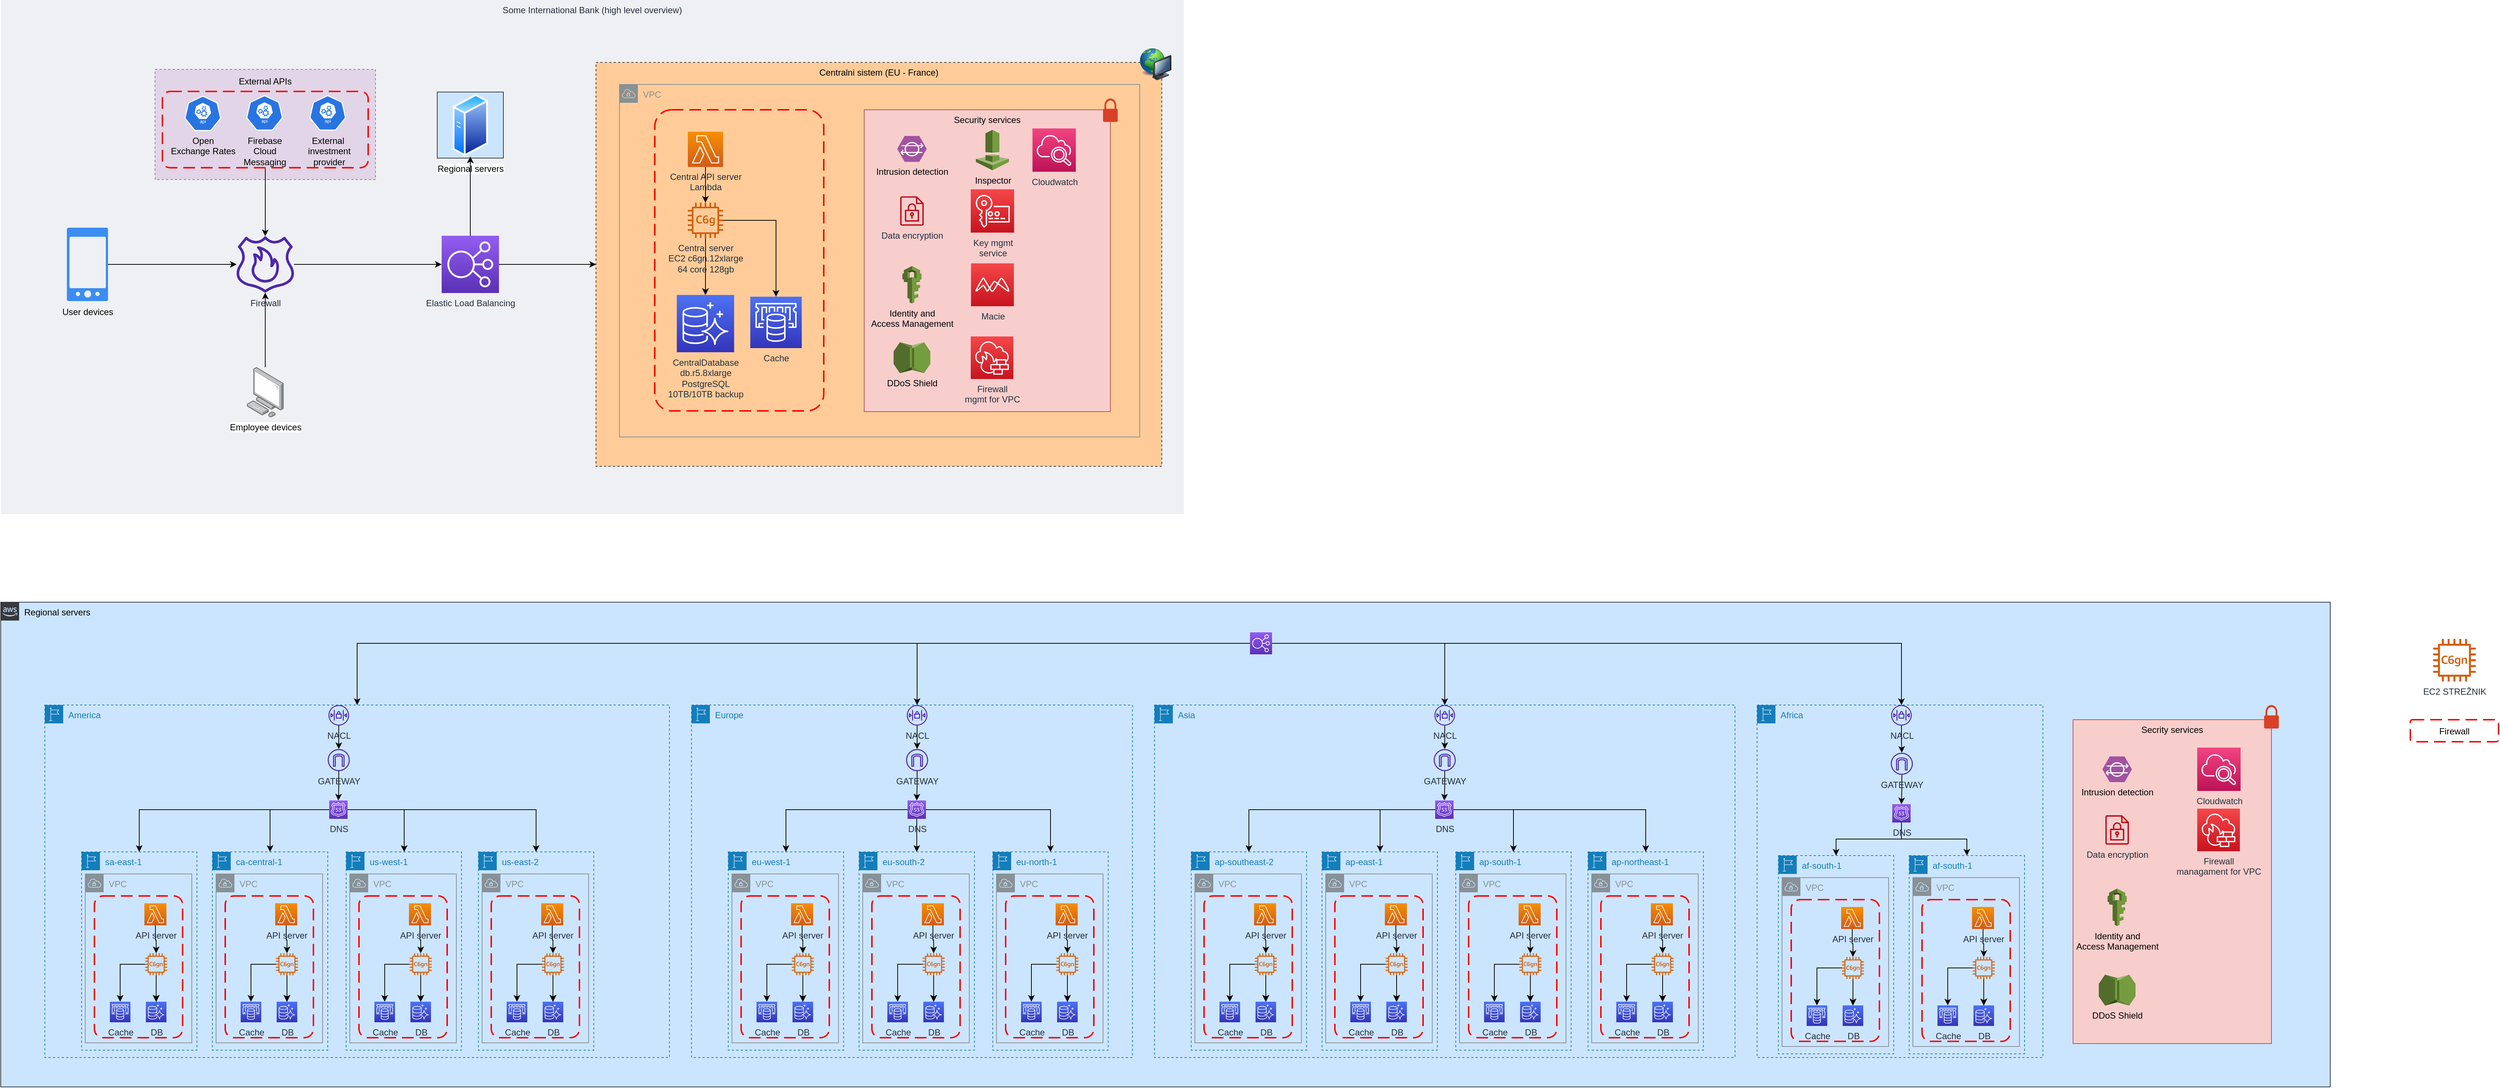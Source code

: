 <mxfile version="20.8.3" type="github"><diagram id="R7GWoLs2vNekm2l1NwD5" name="Page-1"><mxGraphModel dx="3088" dy="3069" grid="1" gridSize="10" guides="1" tooltips="1" connect="1" arrows="1" fold="1" page="1" pageScale="1" pageWidth="827" pageHeight="1169" math="0" shadow="0"><root><mxCell id="0"/><mxCell id="1" parent="0"/><mxCell id="Kn2GYTyLf4XNtGB_iXIj-2" value="Some International Bank (high level overview)" style="fillColor=#EFF0F3;strokeColor=none;dashed=0;verticalAlign=top;fontStyle=0;fontColor=#232F3D;" parent="1" vertex="1"><mxGeometry x="-1020" y="-2220" width="1610" height="700" as="geometry"/></mxCell><mxCell id="Kn2GYTyLf4XNtGB_iXIj-15" value="Centralni sistem (EU - France)" style="fillColor=#ffcc99;strokeColor=#36393d;dashed=1;verticalAlign=top;fontStyle=0;" parent="1" vertex="1"><mxGeometry x="-210" y="-2135" width="770" height="550" as="geometry"/></mxCell><mxCell id="z7foghyVsHtjKupNQYj4-197" value="Regional servers" style="points=[[0,0],[0.25,0],[0.5,0],[0.75,0],[1,0],[1,0.25],[1,0.5],[1,0.75],[1,1],[0.75,1],[0.5,1],[0.25,1],[0,1],[0,0.75],[0,0.5],[0,0.25]];outlineConnect=0;html=1;whiteSpace=wrap;fontSize=12;fontStyle=0;container=1;pointerEvents=0;collapsible=0;recursiveResize=0;shape=mxgraph.aws4.group;grIcon=mxgraph.aws4.group_aws_cloud_alt;strokeColor=#36393d;fillColor=#cce5ff;verticalAlign=top;align=left;spacingLeft=30;dashed=0;" parent="1" vertex="1"><mxGeometry x="-1020" y="-1400" width="3170" height="660" as="geometry"/></mxCell><mxCell id="z7foghyVsHtjKupNQYj4-225" value="America" style="points=[[0,0],[0.25,0],[0.5,0],[0.75,0],[1,0],[1,0.25],[1,0.5],[1,0.75],[1,1],[0.75,1],[0.5,1],[0.25,1],[0,1],[0,0.75],[0,0.5],[0,0.25]];outlineConnect=0;gradientColor=none;html=1;whiteSpace=wrap;fontSize=12;fontStyle=0;container=1;pointerEvents=0;collapsible=0;recursiveResize=0;shape=mxgraph.aws4.group;grIcon=mxgraph.aws4.group_region;strokeColor=#147EBA;fillColor=none;verticalAlign=top;align=left;spacingLeft=30;fontColor=#147EBA;dashed=1;" parent="z7foghyVsHtjKupNQYj4-197" vertex="1"><mxGeometry x="60" y="140" width="850" height="480" as="geometry"/></mxCell><mxCell id="z7foghyVsHtjKupNQYj4-242" value="sa-east-1" style="points=[[0,0],[0.25,0],[0.5,0],[0.75,0],[1,0],[1,0.25],[1,0.5],[1,0.75],[1,1],[0.75,1],[0.5,1],[0.25,1],[0,1],[0,0.75],[0,0.5],[0,0.25]];outlineConnect=0;gradientColor=none;html=1;whiteSpace=wrap;fontSize=12;fontStyle=0;container=1;pointerEvents=0;collapsible=0;recursiveResize=0;shape=mxgraph.aws4.group;grIcon=mxgraph.aws4.group_region;strokeColor=#147EBA;fillColor=none;verticalAlign=top;align=left;spacingLeft=30;fontColor=#147EBA;dashed=1;" parent="z7foghyVsHtjKupNQYj4-225" vertex="1"><mxGeometry x="50" y="200" width="157" height="270" as="geometry"/></mxCell><mxCell id="z7foghyVsHtjKupNQYj4-253" value="VPC" style="sketch=0;outlineConnect=0;gradientColor=none;html=1;whiteSpace=wrap;fontSize=12;fontStyle=0;shape=mxgraph.aws4.group;grIcon=mxgraph.aws4.group_vpc;strokeColor=#879196;fillColor=none;verticalAlign=top;align=left;spacingLeft=30;fontColor=#879196;dashed=0;" parent="z7foghyVsHtjKupNQYj4-242" vertex="1"><mxGeometry x="5" y="30" width="145" height="230" as="geometry"/></mxCell><mxCell id="z7foghyVsHtjKupNQYj4-243" value="" style="edgeStyle=orthogonalEdgeStyle;rounded=0;orthogonalLoop=1;jettySize=auto;html=1;" parent="z7foghyVsHtjKupNQYj4-242" source="z7foghyVsHtjKupNQYj4-247" target="z7foghyVsHtjKupNQYj4-248" edge="1"><mxGeometry relative="1" as="geometry"/></mxCell><mxCell id="z7foghyVsHtjKupNQYj4-244" value="" style="edgeStyle=orthogonalEdgeStyle;rounded=0;orthogonalLoop=1;jettySize=auto;html=1;" parent="z7foghyVsHtjKupNQYj4-242" source="z7foghyVsHtjKupNQYj4-247" target="z7foghyVsHtjKupNQYj4-248" edge="1"><mxGeometry relative="1" as="geometry"/></mxCell><mxCell id="z7foghyVsHtjKupNQYj4-245" value="" style="edgeStyle=orthogonalEdgeStyle;rounded=0;orthogonalLoop=1;jettySize=auto;html=1;" parent="z7foghyVsHtjKupNQYj4-242" source="z7foghyVsHtjKupNQYj4-247" target="z7foghyVsHtjKupNQYj4-248" edge="1"><mxGeometry relative="1" as="geometry"/></mxCell><mxCell id="z7foghyVsHtjKupNQYj4-246" value="" style="edgeStyle=orthogonalEdgeStyle;rounded=0;orthogonalLoop=1;jettySize=auto;html=1;" parent="z7foghyVsHtjKupNQYj4-242" source="z7foghyVsHtjKupNQYj4-247" target="z7foghyVsHtjKupNQYj4-248" edge="1"><mxGeometry relative="1" as="geometry"/></mxCell><mxCell id="z7foghyVsHtjKupNQYj4-247" value="" style="sketch=0;outlineConnect=0;fontColor=#232F3E;gradientColor=none;fillColor=#D45B07;strokeColor=none;dashed=0;verticalLabelPosition=bottom;verticalAlign=top;align=center;html=1;fontSize=12;fontStyle=0;aspect=fixed;pointerEvents=1;shape=mxgraph.aws4.ec2_c6gn_instance;" parent="z7foghyVsHtjKupNQYj4-242" vertex="1"><mxGeometry x="86.5" y="138" width="30" height="30" as="geometry"/></mxCell><mxCell id="z7foghyVsHtjKupNQYj4-248" value="DB" style="sketch=0;points=[[0,0,0],[0.25,0,0],[0.5,0,0],[0.75,0,0],[1,0,0],[0,1,0],[0.25,1,0],[0.5,1,0],[0.75,1,0],[1,1,0],[0,0.25,0],[0,0.5,0],[0,0.75,0],[1,0.25,0],[1,0.5,0],[1,0.75,0]];outlineConnect=0;fontColor=#232F3E;gradientColor=#4D72F3;gradientDirection=north;fillColor=#3334B9;strokeColor=#ffffff;dashed=0;verticalLabelPosition=bottom;verticalAlign=top;align=center;html=1;fontSize=12;fontStyle=0;aspect=fixed;shape=mxgraph.aws4.resourceIcon;resIcon=mxgraph.aws4.aurora;" parent="z7foghyVsHtjKupNQYj4-242" vertex="1"><mxGeometry x="87.5" y="204" width="28" height="28" as="geometry"/></mxCell><mxCell id="z7foghyVsHtjKupNQYj4-249" value="Cache" style="sketch=0;points=[[0,0,0],[0.25,0,0],[0.5,0,0],[0.75,0,0],[1,0,0],[0,1,0],[0.25,1,0],[0.5,1,0],[0.75,1,0],[1,1,0],[0,0.25,0],[0,0.5,0],[0,0.75,0],[1,0.25,0],[1,0.5,0],[1,0.75,0]];outlineConnect=0;fontColor=#232F3E;gradientColor=#4D72F3;gradientDirection=north;fillColor=#3334B9;strokeColor=#ffffff;dashed=0;verticalLabelPosition=bottom;verticalAlign=top;align=center;html=1;fontSize=12;fontStyle=0;aspect=fixed;shape=mxgraph.aws4.resourceIcon;resIcon=mxgraph.aws4.elasticache;" parent="z7foghyVsHtjKupNQYj4-242" vertex="1"><mxGeometry x="38.5" y="204" width="28" height="28" as="geometry"/></mxCell><mxCell id="z7foghyVsHtjKupNQYj4-250" value="" style="edgeStyle=orthogonalEdgeStyle;rounded=0;orthogonalLoop=1;jettySize=auto;html=1;" parent="z7foghyVsHtjKupNQYj4-242" source="z7foghyVsHtjKupNQYj4-247" target="z7foghyVsHtjKupNQYj4-249" edge="1"><mxGeometry relative="1" as="geometry"/></mxCell><mxCell id="kjd4EJ173Wiw0KjWkh9F-35" style="edgeStyle=orthogonalEdgeStyle;rounded=0;orthogonalLoop=1;jettySize=auto;html=1;" parent="z7foghyVsHtjKupNQYj4-242" source="kjd4EJ173Wiw0KjWkh9F-34" target="z7foghyVsHtjKupNQYj4-247" edge="1"><mxGeometry relative="1" as="geometry"/></mxCell><mxCell id="kjd4EJ173Wiw0KjWkh9F-34" value="API server" style="sketch=0;points=[[0,0,0],[0.25,0,0],[0.5,0,0],[0.75,0,0],[1,0,0],[0,1,0],[0.25,1,0],[0.5,1,0],[0.75,1,0],[1,1,0],[0,0.25,0],[0,0.5,0],[0,0.75,0],[1,0.25,0],[1,0.5,0],[1,0.75,0]];outlineConnect=0;fontColor=#232F3E;gradientColor=#F78E04;gradientDirection=north;fillColor=#D05C17;strokeColor=#ffffff;dashed=0;verticalLabelPosition=bottom;verticalAlign=top;align=center;html=1;fontSize=12;fontStyle=0;aspect=fixed;shape=mxgraph.aws4.resourceIcon;resIcon=mxgraph.aws4.lambda;" parent="z7foghyVsHtjKupNQYj4-242" vertex="1"><mxGeometry x="85.5" y="70" width="30" height="30" as="geometry"/></mxCell><mxCell id="Kn2GYTyLf4XNtGB_iXIj-98" value="" style="rounded=1;arcSize=10;dashed=1;strokeColor=#ff0000;fillColor=none;gradientColor=none;dashPattern=8 4;strokeWidth=2;" parent="z7foghyVsHtjKupNQYj4-242" vertex="1"><mxGeometry x="17.5" y="60" width="120" height="193" as="geometry"/></mxCell><mxCell id="kjd4EJ173Wiw0KjWkh9F-63" style="edgeStyle=orthogonalEdgeStyle;rounded=0;orthogonalLoop=1;jettySize=auto;html=1;" parent="z7foghyVsHtjKupNQYj4-225" source="z7foghyVsHtjKupNQYj4-241" target="z7foghyVsHtjKupNQYj4-242" edge="1"><mxGeometry relative="1" as="geometry"/></mxCell><mxCell id="kjd4EJ173Wiw0KjWkh9F-64" style="edgeStyle=orthogonalEdgeStyle;rounded=0;orthogonalLoop=1;jettySize=auto;html=1;entryX=0.5;entryY=0;entryDx=0;entryDy=0;" parent="z7foghyVsHtjKupNQYj4-225" source="z7foghyVsHtjKupNQYj4-241" target="kjd4EJ173Wiw0KjWkh9F-37" edge="1"><mxGeometry relative="1" as="geometry"/></mxCell><mxCell id="kjd4EJ173Wiw0KjWkh9F-65" style="edgeStyle=orthogonalEdgeStyle;rounded=0;orthogonalLoop=1;jettySize=auto;html=1;" parent="z7foghyVsHtjKupNQYj4-225" source="z7foghyVsHtjKupNQYj4-241" target="kjd4EJ173Wiw0KjWkh9F-50" edge="1"><mxGeometry relative="1" as="geometry"/></mxCell><mxCell id="kjd4EJ173Wiw0KjWkh9F-296" style="edgeStyle=orthogonalEdgeStyle;rounded=0;orthogonalLoop=1;jettySize=auto;html=1;" parent="z7foghyVsHtjKupNQYj4-225" source="z7foghyVsHtjKupNQYj4-241" target="kjd4EJ173Wiw0KjWkh9F-283" edge="1"><mxGeometry relative="1" as="geometry"><Array as="points"><mxPoint x="489" y="143"/></Array></mxGeometry></mxCell><mxCell id="z7foghyVsHtjKupNQYj4-241" value="DNS" style="sketch=0;points=[[0,0,0],[0.25,0,0],[0.5,0,0],[0.75,0,0],[1,0,0],[0,1,0],[0.25,1,0],[0.5,1,0],[0.75,1,0],[1,1,0],[0,0.25,0],[0,0.5,0],[0,0.75,0],[1,0.25,0],[1,0.5,0],[1,0.75,0]];outlineConnect=0;fontColor=#232F3E;gradientColor=#945DF2;gradientDirection=north;fillColor=#5A30B5;strokeColor=#ffffff;dashed=0;verticalLabelPosition=bottom;verticalAlign=top;align=center;html=1;fontSize=12;fontStyle=0;aspect=fixed;shape=mxgraph.aws4.resourceIcon;resIcon=mxgraph.aws4.route_53;" parent="z7foghyVsHtjKupNQYj4-225" vertex="1"><mxGeometry x="387" y="130" width="25" height="25" as="geometry"/></mxCell><mxCell id="z7foghyVsHtjKupNQYj4-268" style="edgeStyle=orthogonalEdgeStyle;rounded=0;orthogonalLoop=1;jettySize=auto;html=1;entryX=0.5;entryY=0;entryDx=0;entryDy=0;entryPerimeter=0;" parent="z7foghyVsHtjKupNQYj4-225" source="z7foghyVsHtjKupNQYj4-269" target="z7foghyVsHtjKupNQYj4-241" edge="1"><mxGeometry relative="1" as="geometry"/></mxCell><mxCell id="z7foghyVsHtjKupNQYj4-269" value="GATEWAY" style="sketch=0;outlineConnect=0;fontColor=#232F3E;gradientColor=none;fillColor=#4D27AA;strokeColor=none;dashed=0;verticalLabelPosition=bottom;verticalAlign=top;align=center;html=1;fontSize=12;fontStyle=0;aspect=fixed;pointerEvents=1;shape=mxgraph.aws4.internet_gateway;" parent="z7foghyVsHtjKupNQYj4-225" vertex="1"><mxGeometry x="385" y="60" width="30" height="30" as="geometry"/></mxCell><mxCell id="z7foghyVsHtjKupNQYj4-271" style="edgeStyle=orthogonalEdgeStyle;rounded=0;orthogonalLoop=1;jettySize=auto;html=1;" parent="z7foghyVsHtjKupNQYj4-225" source="z7foghyVsHtjKupNQYj4-270" target="z7foghyVsHtjKupNQYj4-269" edge="1"><mxGeometry relative="1" as="geometry"/></mxCell><mxCell id="z7foghyVsHtjKupNQYj4-270" value="NACL" style="sketch=0;outlineConnect=0;fontColor=#232F3E;gradientColor=none;fillColor=#4D27AA;strokeColor=none;dashed=0;verticalLabelPosition=bottom;verticalAlign=top;align=center;html=1;fontSize=12;fontStyle=0;aspect=fixed;pointerEvents=1;shape=mxgraph.aws4.network_access_control_list;" parent="z7foghyVsHtjKupNQYj4-225" vertex="1"><mxGeometry x="386" width="28" height="28" as="geometry"/></mxCell><mxCell id="kjd4EJ173Wiw0KjWkh9F-37" value="ca-central-1" style="points=[[0,0],[0.25,0],[0.5,0],[0.75,0],[1,0],[1,0.25],[1,0.5],[1,0.75],[1,1],[0.75,1],[0.5,1],[0.25,1],[0,1],[0,0.75],[0,0.5],[0,0.25]];outlineConnect=0;gradientColor=none;html=1;whiteSpace=wrap;fontSize=12;fontStyle=0;container=1;pointerEvents=0;collapsible=0;recursiveResize=0;shape=mxgraph.aws4.group;grIcon=mxgraph.aws4.group_region;strokeColor=#147EBA;fillColor=none;verticalAlign=top;align=left;spacingLeft=30;fontColor=#147EBA;dashed=1;" parent="z7foghyVsHtjKupNQYj4-225" vertex="1"><mxGeometry x="228" y="200" width="157" height="270" as="geometry"/></mxCell><mxCell id="kjd4EJ173Wiw0KjWkh9F-38" value="VPC" style="sketch=0;outlineConnect=0;gradientColor=none;html=1;whiteSpace=wrap;fontSize=12;fontStyle=0;shape=mxgraph.aws4.group;grIcon=mxgraph.aws4.group_vpc;strokeColor=#879196;fillColor=none;verticalAlign=top;align=left;spacingLeft=30;fontColor=#879196;dashed=0;" parent="kjd4EJ173Wiw0KjWkh9F-37" vertex="1"><mxGeometry x="5" y="30" width="145" height="230" as="geometry"/></mxCell><mxCell id="kjd4EJ173Wiw0KjWkh9F-39" value="" style="edgeStyle=orthogonalEdgeStyle;rounded=0;orthogonalLoop=1;jettySize=auto;html=1;" parent="kjd4EJ173Wiw0KjWkh9F-37" source="kjd4EJ173Wiw0KjWkh9F-43" target="kjd4EJ173Wiw0KjWkh9F-44" edge="1"><mxGeometry relative="1" as="geometry"/></mxCell><mxCell id="kjd4EJ173Wiw0KjWkh9F-40" value="" style="edgeStyle=orthogonalEdgeStyle;rounded=0;orthogonalLoop=1;jettySize=auto;html=1;" parent="kjd4EJ173Wiw0KjWkh9F-37" source="kjd4EJ173Wiw0KjWkh9F-43" target="kjd4EJ173Wiw0KjWkh9F-44" edge="1"><mxGeometry relative="1" as="geometry"/></mxCell><mxCell id="kjd4EJ173Wiw0KjWkh9F-41" value="" style="edgeStyle=orthogonalEdgeStyle;rounded=0;orthogonalLoop=1;jettySize=auto;html=1;" parent="kjd4EJ173Wiw0KjWkh9F-37" source="kjd4EJ173Wiw0KjWkh9F-43" target="kjd4EJ173Wiw0KjWkh9F-44" edge="1"><mxGeometry relative="1" as="geometry"/></mxCell><mxCell id="kjd4EJ173Wiw0KjWkh9F-42" value="" style="edgeStyle=orthogonalEdgeStyle;rounded=0;orthogonalLoop=1;jettySize=auto;html=1;" parent="kjd4EJ173Wiw0KjWkh9F-37" source="kjd4EJ173Wiw0KjWkh9F-43" target="kjd4EJ173Wiw0KjWkh9F-44" edge="1"><mxGeometry relative="1" as="geometry"/></mxCell><mxCell id="kjd4EJ173Wiw0KjWkh9F-43" value="" style="sketch=0;outlineConnect=0;fontColor=#232F3E;gradientColor=none;fillColor=#D45B07;strokeColor=none;dashed=0;verticalLabelPosition=bottom;verticalAlign=top;align=center;html=1;fontSize=12;fontStyle=0;aspect=fixed;pointerEvents=1;shape=mxgraph.aws4.ec2_c6gn_instance;" parent="kjd4EJ173Wiw0KjWkh9F-37" vertex="1"><mxGeometry x="86.5" y="138" width="30" height="30" as="geometry"/></mxCell><mxCell id="kjd4EJ173Wiw0KjWkh9F-44" value="DB" style="sketch=0;points=[[0,0,0],[0.25,0,0],[0.5,0,0],[0.75,0,0],[1,0,0],[0,1,0],[0.25,1,0],[0.5,1,0],[0.75,1,0],[1,1,0],[0,0.25,0],[0,0.5,0],[0,0.75,0],[1,0.25,0],[1,0.5,0],[1,0.75,0]];outlineConnect=0;fontColor=#232F3E;gradientColor=#4D72F3;gradientDirection=north;fillColor=#3334B9;strokeColor=#ffffff;dashed=0;verticalLabelPosition=bottom;verticalAlign=top;align=center;html=1;fontSize=12;fontStyle=0;aspect=fixed;shape=mxgraph.aws4.resourceIcon;resIcon=mxgraph.aws4.aurora;" parent="kjd4EJ173Wiw0KjWkh9F-37" vertex="1"><mxGeometry x="87.5" y="204" width="28" height="28" as="geometry"/></mxCell><mxCell id="kjd4EJ173Wiw0KjWkh9F-45" value="Cache" style="sketch=0;points=[[0,0,0],[0.25,0,0],[0.5,0,0],[0.75,0,0],[1,0,0],[0,1,0],[0.25,1,0],[0.5,1,0],[0.75,1,0],[1,1,0],[0,0.25,0],[0,0.5,0],[0,0.75,0],[1,0.25,0],[1,0.5,0],[1,0.75,0]];outlineConnect=0;fontColor=#232F3E;gradientColor=#4D72F3;gradientDirection=north;fillColor=#3334B9;strokeColor=#ffffff;dashed=0;verticalLabelPosition=bottom;verticalAlign=top;align=center;html=1;fontSize=12;fontStyle=0;aspect=fixed;shape=mxgraph.aws4.resourceIcon;resIcon=mxgraph.aws4.elasticache;" parent="kjd4EJ173Wiw0KjWkh9F-37" vertex="1"><mxGeometry x="38.5" y="204" width="28" height="28" as="geometry"/></mxCell><mxCell id="kjd4EJ173Wiw0KjWkh9F-46" value="" style="edgeStyle=orthogonalEdgeStyle;rounded=0;orthogonalLoop=1;jettySize=auto;html=1;" parent="kjd4EJ173Wiw0KjWkh9F-37" source="kjd4EJ173Wiw0KjWkh9F-43" target="kjd4EJ173Wiw0KjWkh9F-45" edge="1"><mxGeometry relative="1" as="geometry"/></mxCell><mxCell id="kjd4EJ173Wiw0KjWkh9F-47" style="edgeStyle=orthogonalEdgeStyle;rounded=0;orthogonalLoop=1;jettySize=auto;html=1;" parent="kjd4EJ173Wiw0KjWkh9F-37" source="kjd4EJ173Wiw0KjWkh9F-48" target="kjd4EJ173Wiw0KjWkh9F-43" edge="1"><mxGeometry relative="1" as="geometry"/></mxCell><mxCell id="kjd4EJ173Wiw0KjWkh9F-48" value="API server" style="sketch=0;points=[[0,0,0],[0.25,0,0],[0.5,0,0],[0.75,0,0],[1,0,0],[0,1,0],[0.25,1,0],[0.5,1,0],[0.75,1,0],[1,1,0],[0,0.25,0],[0,0.5,0],[0,0.75,0],[1,0.25,0],[1,0.5,0],[1,0.75,0]];outlineConnect=0;fontColor=#232F3E;gradientColor=#F78E04;gradientDirection=north;fillColor=#D05C17;strokeColor=#ffffff;dashed=0;verticalLabelPosition=bottom;verticalAlign=top;align=center;html=1;fontSize=12;fontStyle=0;aspect=fixed;shape=mxgraph.aws4.resourceIcon;resIcon=mxgraph.aws4.lambda;" parent="kjd4EJ173Wiw0KjWkh9F-37" vertex="1"><mxGeometry x="85.5" y="70" width="30" height="30" as="geometry"/></mxCell><mxCell id="kjd4EJ173Wiw0KjWkh9F-49" value="" style="rounded=1;arcSize=10;dashed=1;strokeColor=#ff0000;fillColor=none;gradientColor=none;dashPattern=8 4;strokeWidth=2;" parent="kjd4EJ173Wiw0KjWkh9F-37" vertex="1"><mxGeometry x="17.5" y="60" width="120" height="193" as="geometry"/></mxCell><mxCell id="kjd4EJ173Wiw0KjWkh9F-50" value="us-east-2" style="points=[[0,0],[0.25,0],[0.5,0],[0.75,0],[1,0],[1,0.25],[1,0.5],[1,0.75],[1,1],[0.75,1],[0.5,1],[0.25,1],[0,1],[0,0.75],[0,0.5],[0,0.25]];outlineConnect=0;gradientColor=none;html=1;whiteSpace=wrap;fontSize=12;fontStyle=0;container=1;pointerEvents=0;collapsible=0;recursiveResize=0;shape=mxgraph.aws4.group;grIcon=mxgraph.aws4.group_region;strokeColor=#147EBA;fillColor=none;verticalAlign=top;align=left;spacingLeft=30;fontColor=#147EBA;dashed=1;" parent="z7foghyVsHtjKupNQYj4-225" vertex="1"><mxGeometry x="590" y="200" width="157" height="270" as="geometry"/></mxCell><mxCell id="kjd4EJ173Wiw0KjWkh9F-51" value="VPC" style="sketch=0;outlineConnect=0;gradientColor=none;html=1;whiteSpace=wrap;fontSize=12;fontStyle=0;shape=mxgraph.aws4.group;grIcon=mxgraph.aws4.group_vpc;strokeColor=#879196;fillColor=none;verticalAlign=top;align=left;spacingLeft=30;fontColor=#879196;dashed=0;" parent="kjd4EJ173Wiw0KjWkh9F-50" vertex="1"><mxGeometry x="5" y="30" width="145" height="230" as="geometry"/></mxCell><mxCell id="kjd4EJ173Wiw0KjWkh9F-52" value="" style="edgeStyle=orthogonalEdgeStyle;rounded=0;orthogonalLoop=1;jettySize=auto;html=1;" parent="kjd4EJ173Wiw0KjWkh9F-50" source="kjd4EJ173Wiw0KjWkh9F-56" target="kjd4EJ173Wiw0KjWkh9F-57" edge="1"><mxGeometry relative="1" as="geometry"/></mxCell><mxCell id="kjd4EJ173Wiw0KjWkh9F-53" value="" style="edgeStyle=orthogonalEdgeStyle;rounded=0;orthogonalLoop=1;jettySize=auto;html=1;" parent="kjd4EJ173Wiw0KjWkh9F-50" source="kjd4EJ173Wiw0KjWkh9F-56" target="kjd4EJ173Wiw0KjWkh9F-57" edge="1"><mxGeometry relative="1" as="geometry"/></mxCell><mxCell id="kjd4EJ173Wiw0KjWkh9F-54" value="" style="edgeStyle=orthogonalEdgeStyle;rounded=0;orthogonalLoop=1;jettySize=auto;html=1;" parent="kjd4EJ173Wiw0KjWkh9F-50" source="kjd4EJ173Wiw0KjWkh9F-56" target="kjd4EJ173Wiw0KjWkh9F-57" edge="1"><mxGeometry relative="1" as="geometry"/></mxCell><mxCell id="kjd4EJ173Wiw0KjWkh9F-55" value="" style="edgeStyle=orthogonalEdgeStyle;rounded=0;orthogonalLoop=1;jettySize=auto;html=1;" parent="kjd4EJ173Wiw0KjWkh9F-50" source="kjd4EJ173Wiw0KjWkh9F-56" target="kjd4EJ173Wiw0KjWkh9F-57" edge="1"><mxGeometry relative="1" as="geometry"/></mxCell><mxCell id="kjd4EJ173Wiw0KjWkh9F-56" value="" style="sketch=0;outlineConnect=0;fontColor=#232F3E;gradientColor=none;fillColor=#D45B07;strokeColor=none;dashed=0;verticalLabelPosition=bottom;verticalAlign=top;align=center;html=1;fontSize=12;fontStyle=0;aspect=fixed;pointerEvents=1;shape=mxgraph.aws4.ec2_c6gn_instance;" parent="kjd4EJ173Wiw0KjWkh9F-50" vertex="1"><mxGeometry x="86.5" y="138" width="30" height="30" as="geometry"/></mxCell><mxCell id="kjd4EJ173Wiw0KjWkh9F-57" value="DB" style="sketch=0;points=[[0,0,0],[0.25,0,0],[0.5,0,0],[0.75,0,0],[1,0,0],[0,1,0],[0.25,1,0],[0.5,1,0],[0.75,1,0],[1,1,0],[0,0.25,0],[0,0.5,0],[0,0.75,0],[1,0.25,0],[1,0.5,0],[1,0.75,0]];outlineConnect=0;fontColor=#232F3E;gradientColor=#4D72F3;gradientDirection=north;fillColor=#3334B9;strokeColor=#ffffff;dashed=0;verticalLabelPosition=bottom;verticalAlign=top;align=center;html=1;fontSize=12;fontStyle=0;aspect=fixed;shape=mxgraph.aws4.resourceIcon;resIcon=mxgraph.aws4.aurora;" parent="kjd4EJ173Wiw0KjWkh9F-50" vertex="1"><mxGeometry x="87.5" y="204" width="28" height="28" as="geometry"/></mxCell><mxCell id="kjd4EJ173Wiw0KjWkh9F-58" value="Cache" style="sketch=0;points=[[0,0,0],[0.25,0,0],[0.5,0,0],[0.75,0,0],[1,0,0],[0,1,0],[0.25,1,0],[0.5,1,0],[0.75,1,0],[1,1,0],[0,0.25,0],[0,0.5,0],[0,0.75,0],[1,0.25,0],[1,0.5,0],[1,0.75,0]];outlineConnect=0;fontColor=#232F3E;gradientColor=#4D72F3;gradientDirection=north;fillColor=#3334B9;strokeColor=#ffffff;dashed=0;verticalLabelPosition=bottom;verticalAlign=top;align=center;html=1;fontSize=12;fontStyle=0;aspect=fixed;shape=mxgraph.aws4.resourceIcon;resIcon=mxgraph.aws4.elasticache;" parent="kjd4EJ173Wiw0KjWkh9F-50" vertex="1"><mxGeometry x="38.5" y="204" width="28" height="28" as="geometry"/></mxCell><mxCell id="kjd4EJ173Wiw0KjWkh9F-59" value="" style="edgeStyle=orthogonalEdgeStyle;rounded=0;orthogonalLoop=1;jettySize=auto;html=1;" parent="kjd4EJ173Wiw0KjWkh9F-50" source="kjd4EJ173Wiw0KjWkh9F-56" target="kjd4EJ173Wiw0KjWkh9F-58" edge="1"><mxGeometry relative="1" as="geometry"/></mxCell><mxCell id="kjd4EJ173Wiw0KjWkh9F-60" style="edgeStyle=orthogonalEdgeStyle;rounded=0;orthogonalLoop=1;jettySize=auto;html=1;" parent="kjd4EJ173Wiw0KjWkh9F-50" source="kjd4EJ173Wiw0KjWkh9F-61" target="kjd4EJ173Wiw0KjWkh9F-56" edge="1"><mxGeometry relative="1" as="geometry"/></mxCell><mxCell id="kjd4EJ173Wiw0KjWkh9F-61" value="API server" style="sketch=0;points=[[0,0,0],[0.25,0,0],[0.5,0,0],[0.75,0,0],[1,0,0],[0,1,0],[0.25,1,0],[0.5,1,0],[0.75,1,0],[1,1,0],[0,0.25,0],[0,0.5,0],[0,0.75,0],[1,0.25,0],[1,0.5,0],[1,0.75,0]];outlineConnect=0;fontColor=#232F3E;gradientColor=#F78E04;gradientDirection=north;fillColor=#D05C17;strokeColor=#ffffff;dashed=0;verticalLabelPosition=bottom;verticalAlign=top;align=center;html=1;fontSize=12;fontStyle=0;aspect=fixed;shape=mxgraph.aws4.resourceIcon;resIcon=mxgraph.aws4.lambda;" parent="kjd4EJ173Wiw0KjWkh9F-50" vertex="1"><mxGeometry x="85.5" y="70" width="30" height="30" as="geometry"/></mxCell><mxCell id="kjd4EJ173Wiw0KjWkh9F-62" value="" style="rounded=1;arcSize=10;dashed=1;strokeColor=#ff0000;fillColor=none;gradientColor=none;dashPattern=8 4;strokeWidth=2;" parent="kjd4EJ173Wiw0KjWkh9F-50" vertex="1"><mxGeometry x="17.5" y="60" width="120" height="193" as="geometry"/></mxCell><mxCell id="kjd4EJ173Wiw0KjWkh9F-283" value="us-west-1" style="points=[[0,0],[0.25,0],[0.5,0],[0.75,0],[1,0],[1,0.25],[1,0.5],[1,0.75],[1,1],[0.75,1],[0.5,1],[0.25,1],[0,1],[0,0.75],[0,0.5],[0,0.25]];outlineConnect=0;gradientColor=none;html=1;whiteSpace=wrap;fontSize=12;fontStyle=0;container=1;pointerEvents=0;collapsible=0;recursiveResize=0;shape=mxgraph.aws4.group;grIcon=mxgraph.aws4.group_region;strokeColor=#147EBA;fillColor=none;verticalAlign=top;align=left;spacingLeft=30;fontColor=#147EBA;dashed=1;" parent="z7foghyVsHtjKupNQYj4-225" vertex="1"><mxGeometry x="410" y="200" width="157" height="270" as="geometry"/></mxCell><mxCell id="kjd4EJ173Wiw0KjWkh9F-284" value="VPC" style="sketch=0;outlineConnect=0;gradientColor=none;html=1;whiteSpace=wrap;fontSize=12;fontStyle=0;shape=mxgraph.aws4.group;grIcon=mxgraph.aws4.group_vpc;strokeColor=#879196;fillColor=none;verticalAlign=top;align=left;spacingLeft=30;fontColor=#879196;dashed=0;" parent="kjd4EJ173Wiw0KjWkh9F-283" vertex="1"><mxGeometry x="5" y="30" width="145" height="230" as="geometry"/></mxCell><mxCell id="kjd4EJ173Wiw0KjWkh9F-285" value="" style="edgeStyle=orthogonalEdgeStyle;rounded=0;orthogonalLoop=1;jettySize=auto;html=1;" parent="kjd4EJ173Wiw0KjWkh9F-283" source="kjd4EJ173Wiw0KjWkh9F-289" target="kjd4EJ173Wiw0KjWkh9F-290" edge="1"><mxGeometry relative="1" as="geometry"/></mxCell><mxCell id="kjd4EJ173Wiw0KjWkh9F-286" value="" style="edgeStyle=orthogonalEdgeStyle;rounded=0;orthogonalLoop=1;jettySize=auto;html=1;" parent="kjd4EJ173Wiw0KjWkh9F-283" source="kjd4EJ173Wiw0KjWkh9F-289" target="kjd4EJ173Wiw0KjWkh9F-290" edge="1"><mxGeometry relative="1" as="geometry"/></mxCell><mxCell id="kjd4EJ173Wiw0KjWkh9F-287" value="" style="edgeStyle=orthogonalEdgeStyle;rounded=0;orthogonalLoop=1;jettySize=auto;html=1;" parent="kjd4EJ173Wiw0KjWkh9F-283" source="kjd4EJ173Wiw0KjWkh9F-289" target="kjd4EJ173Wiw0KjWkh9F-290" edge="1"><mxGeometry relative="1" as="geometry"/></mxCell><mxCell id="kjd4EJ173Wiw0KjWkh9F-288" value="" style="edgeStyle=orthogonalEdgeStyle;rounded=0;orthogonalLoop=1;jettySize=auto;html=1;" parent="kjd4EJ173Wiw0KjWkh9F-283" source="kjd4EJ173Wiw0KjWkh9F-289" target="kjd4EJ173Wiw0KjWkh9F-290" edge="1"><mxGeometry relative="1" as="geometry"/></mxCell><mxCell id="kjd4EJ173Wiw0KjWkh9F-289" value="" style="sketch=0;outlineConnect=0;fontColor=#232F3E;gradientColor=none;fillColor=#D45B07;strokeColor=none;dashed=0;verticalLabelPosition=bottom;verticalAlign=top;align=center;html=1;fontSize=12;fontStyle=0;aspect=fixed;pointerEvents=1;shape=mxgraph.aws4.ec2_c6gn_instance;" parent="kjd4EJ173Wiw0KjWkh9F-283" vertex="1"><mxGeometry x="86.5" y="138" width="30" height="30" as="geometry"/></mxCell><mxCell id="kjd4EJ173Wiw0KjWkh9F-290" value="DB" style="sketch=0;points=[[0,0,0],[0.25,0,0],[0.5,0,0],[0.75,0,0],[1,0,0],[0,1,0],[0.25,1,0],[0.5,1,0],[0.75,1,0],[1,1,0],[0,0.25,0],[0,0.5,0],[0,0.75,0],[1,0.25,0],[1,0.5,0],[1,0.75,0]];outlineConnect=0;fontColor=#232F3E;gradientColor=#4D72F3;gradientDirection=north;fillColor=#3334B9;strokeColor=#ffffff;dashed=0;verticalLabelPosition=bottom;verticalAlign=top;align=center;html=1;fontSize=12;fontStyle=0;aspect=fixed;shape=mxgraph.aws4.resourceIcon;resIcon=mxgraph.aws4.aurora;" parent="kjd4EJ173Wiw0KjWkh9F-283" vertex="1"><mxGeometry x="87.5" y="204" width="28" height="28" as="geometry"/></mxCell><mxCell id="kjd4EJ173Wiw0KjWkh9F-291" value="Cache" style="sketch=0;points=[[0,0,0],[0.25,0,0],[0.5,0,0],[0.75,0,0],[1,0,0],[0,1,0],[0.25,1,0],[0.5,1,0],[0.75,1,0],[1,1,0],[0,0.25,0],[0,0.5,0],[0,0.75,0],[1,0.25,0],[1,0.5,0],[1,0.75,0]];outlineConnect=0;fontColor=#232F3E;gradientColor=#4D72F3;gradientDirection=north;fillColor=#3334B9;strokeColor=#ffffff;dashed=0;verticalLabelPosition=bottom;verticalAlign=top;align=center;html=1;fontSize=12;fontStyle=0;aspect=fixed;shape=mxgraph.aws4.resourceIcon;resIcon=mxgraph.aws4.elasticache;" parent="kjd4EJ173Wiw0KjWkh9F-283" vertex="1"><mxGeometry x="38.5" y="204" width="28" height="28" as="geometry"/></mxCell><mxCell id="kjd4EJ173Wiw0KjWkh9F-292" value="" style="edgeStyle=orthogonalEdgeStyle;rounded=0;orthogonalLoop=1;jettySize=auto;html=1;" parent="kjd4EJ173Wiw0KjWkh9F-283" source="kjd4EJ173Wiw0KjWkh9F-289" target="kjd4EJ173Wiw0KjWkh9F-291" edge="1"><mxGeometry relative="1" as="geometry"/></mxCell><mxCell id="kjd4EJ173Wiw0KjWkh9F-293" style="edgeStyle=orthogonalEdgeStyle;rounded=0;orthogonalLoop=1;jettySize=auto;html=1;" parent="kjd4EJ173Wiw0KjWkh9F-283" source="kjd4EJ173Wiw0KjWkh9F-294" target="kjd4EJ173Wiw0KjWkh9F-289" edge="1"><mxGeometry relative="1" as="geometry"/></mxCell><mxCell id="kjd4EJ173Wiw0KjWkh9F-294" value="API server" style="sketch=0;points=[[0,0,0],[0.25,0,0],[0.5,0,0],[0.75,0,0],[1,0,0],[0,1,0],[0.25,1,0],[0.5,1,0],[0.75,1,0],[1,1,0],[0,0.25,0],[0,0.5,0],[0,0.75,0],[1,0.25,0],[1,0.5,0],[1,0.75,0]];outlineConnect=0;fontColor=#232F3E;gradientColor=#F78E04;gradientDirection=north;fillColor=#D05C17;strokeColor=#ffffff;dashed=0;verticalLabelPosition=bottom;verticalAlign=top;align=center;html=1;fontSize=12;fontStyle=0;aspect=fixed;shape=mxgraph.aws4.resourceIcon;resIcon=mxgraph.aws4.lambda;" parent="kjd4EJ173Wiw0KjWkh9F-283" vertex="1"><mxGeometry x="85.5" y="70" width="30" height="30" as="geometry"/></mxCell><mxCell id="kjd4EJ173Wiw0KjWkh9F-295" value="" style="rounded=1;arcSize=10;dashed=1;strokeColor=#ff0000;fillColor=none;gradientColor=none;dashPattern=8 4;strokeWidth=2;" parent="kjd4EJ173Wiw0KjWkh9F-283" vertex="1"><mxGeometry x="17.5" y="60" width="120" height="193" as="geometry"/></mxCell><mxCell id="kjd4EJ173Wiw0KjWkh9F-261" style="edgeStyle=orthogonalEdgeStyle;rounded=0;orthogonalLoop=1;jettySize=auto;html=1;" parent="z7foghyVsHtjKupNQYj4-197" source="z7foghyVsHtjKupNQYj4-368" target="kjd4EJ173Wiw0KjWkh9F-135" edge="1"><mxGeometry relative="1" as="geometry"/></mxCell><mxCell id="kjd4EJ173Wiw0KjWkh9F-262" style="edgeStyle=orthogonalEdgeStyle;rounded=0;orthogonalLoop=1;jettySize=auto;html=1;" parent="z7foghyVsHtjKupNQYj4-197" source="z7foghyVsHtjKupNQYj4-368" target="kjd4EJ173Wiw0KjWkh9F-87" edge="1"><mxGeometry relative="1" as="geometry"/></mxCell><mxCell id="kjd4EJ173Wiw0KjWkh9F-263" style="edgeStyle=orthogonalEdgeStyle;rounded=0;orthogonalLoop=1;jettySize=auto;html=1;" parent="z7foghyVsHtjKupNQYj4-197" source="z7foghyVsHtjKupNQYj4-368" target="z7foghyVsHtjKupNQYj4-225" edge="1"><mxGeometry relative="1" as="geometry"/></mxCell><mxCell id="kjd4EJ173Wiw0KjWkh9F-265" style="edgeStyle=orthogonalEdgeStyle;rounded=0;orthogonalLoop=1;jettySize=auto;html=1;" parent="z7foghyVsHtjKupNQYj4-197" source="z7foghyVsHtjKupNQYj4-368" target="kjd4EJ173Wiw0KjWkh9F-183" edge="1"><mxGeometry relative="1" as="geometry"/></mxCell><mxCell id="z7foghyVsHtjKupNQYj4-368" value="" style="sketch=0;points=[[0,0,0],[0.25,0,0],[0.5,0,0],[0.75,0,0],[1,0,0],[0,1,0],[0.25,1,0],[0.5,1,0],[0.75,1,0],[1,1,0],[0,0.25,0],[0,0.5,0],[0,0.75,0],[1,0.25,0],[1,0.5,0],[1,0.75,0]];outlineConnect=0;fontColor=#232F3E;gradientColor=#945DF2;gradientDirection=north;fillColor=#5A30B5;strokeColor=#ffffff;dashed=0;verticalLabelPosition=bottom;verticalAlign=top;align=center;html=1;fontSize=12;fontStyle=0;aspect=fixed;shape=mxgraph.aws4.resourceIcon;resIcon=mxgraph.aws4.elastic_load_balancing;" parent="z7foghyVsHtjKupNQYj4-197" vertex="1"><mxGeometry x="1700" y="41" width="30" height="30" as="geometry"/></mxCell><mxCell id="Kn2GYTyLf4XNtGB_iXIj-319" value="Secrity services" style="fillColor=#f8cecc;strokeColor=#b85450;verticalAlign=top;fontStyle=0;" parent="z7foghyVsHtjKupNQYj4-197" vertex="1"><mxGeometry x="2820" y="160" width="270" height="441" as="geometry"/></mxCell><mxCell id="Kn2GYTyLf4XNtGB_iXIj-324" value="DDoS Shield" style="outlineConnect=0;dashed=0;verticalLabelPosition=bottom;verticalAlign=top;align=center;html=1;shape=mxgraph.aws3.shield;fillColor=#759C3E;gradientColor=none;" parent="z7foghyVsHtjKupNQYj4-197" vertex="1"><mxGeometry x="2855" y="507.08" width="50" height="42.15" as="geometry"/></mxCell><mxCell id="Kn2GYTyLf4XNtGB_iXIj-328" value="Cloudwatch" style="sketch=0;points=[[0,0,0],[0.25,0,0],[0.5,0,0],[0.75,0,0],[1,0,0],[0,1,0],[0.25,1,0],[0.5,1,0],[0.75,1,0],[1,1,0],[0,0.25,0],[0,0.5,0],[0,0.75,0],[1,0.25,0],[1,0.5,0],[1,0.75,0]];points=[[0,0,0],[0.25,0,0],[0.5,0,0],[0.75,0,0],[1,0,0],[0,1,0],[0.25,1,0],[0.5,1,0],[0.75,1,0],[1,1,0],[0,0.25,0],[0,0.5,0],[0,0.75,0],[1,0.25,0],[1,0.5,0],[1,0.75,0]];outlineConnect=0;fontColor=#232F3E;gradientColor=#F34482;gradientDirection=north;fillColor=#BC1356;strokeColor=#ffffff;dashed=0;verticalLabelPosition=bottom;verticalAlign=top;align=center;html=1;fontSize=12;fontStyle=0;aspect=fixed;shape=mxgraph.aws4.resourceIcon;resIcon=mxgraph.aws4.cloudwatch_2;" parent="z7foghyVsHtjKupNQYj4-197" vertex="1"><mxGeometry x="2989" y="198" width="59" height="59" as="geometry"/></mxCell><mxCell id="Kn2GYTyLf4XNtGB_iXIj-330" value="&lt;div&gt;Firewall &lt;br&gt;&lt;/div&gt;&lt;div&gt;managament for VPC&lt;br&gt;&lt;/div&gt;" style="sketch=0;points=[[0,0,0],[0.25,0,0],[0.5,0,0],[0.75,0,0],[1,0,0],[0,1,0],[0.25,1,0],[0.5,1,0],[0.75,1,0],[1,1,0],[0,0.25,0],[0,0.5,0],[0,0.75,0],[1,0.25,0],[1,0.5,0],[1,0.75,0]];outlineConnect=0;fontColor=#232F3E;gradientColor=#F54749;gradientDirection=north;fillColor=#C7131F;strokeColor=#ffffff;dashed=0;verticalLabelPosition=bottom;verticalAlign=top;align=center;html=1;fontSize=12;fontStyle=0;aspect=fixed;shape=mxgraph.aws4.resourceIcon;resIcon=mxgraph.aws4.network_firewall;" parent="z7foghyVsHtjKupNQYj4-197" vertex="1"><mxGeometry x="2989" y="281.13" width="58" height="58" as="geometry"/></mxCell><mxCell id="Kn2GYTyLf4XNtGB_iXIj-322" value="&lt;div&gt;Identity and &lt;br&gt;&lt;/div&gt;&lt;div&gt;Access Management&lt;/div&gt;" style="outlineConnect=0;dashed=0;verticalLabelPosition=bottom;verticalAlign=top;align=center;html=1;shape=mxgraph.aws3.iam;fillColor=#759C3E;gradientColor=none;" parent="z7foghyVsHtjKupNQYj4-197" vertex="1"><mxGeometry x="2867" y="390" width="26" height="51" as="geometry"/></mxCell><mxCell id="Kn2GYTyLf4XNtGB_iXIj-321" value="&lt;div&gt;Data encryption&lt;/div&gt;" style="sketch=0;outlineConnect=0;fontColor=#232F3E;gradientColor=none;fillColor=#BF0816;strokeColor=none;dashed=0;verticalLabelPosition=bottom;verticalAlign=top;align=center;html=1;fontSize=12;fontStyle=0;aspect=fixed;pointerEvents=1;shape=mxgraph.aws4.encrypted_data;" parent="z7foghyVsHtjKupNQYj4-197" vertex="1"><mxGeometry x="2864" y="290.0" width="32" height="40.26" as="geometry"/></mxCell><mxCell id="Kn2GYTyLf4XNtGB_iXIj-320" value="Intrusion detection" style="verticalLabelPosition=bottom;sketch=0;html=1;fillColor=#A153A0;strokeColor=#ffffff;verticalAlign=top;align=center;points=[[0,0.5,0],[0.125,0.25,0],[0.25,0,0],[0.5,0,0],[0.75,0,0],[0.875,0.25,0],[1,0.5,0],[0.875,0.75,0],[0.75,1,0],[0.5,1,0],[0.125,0.75,0]];pointerEvents=1;shape=mxgraph.cisco_safe.compositeIcon;bgIcon=mxgraph.cisco_safe.design.blank_device;resIcon=mxgraph.cisco_safe.design.intrusion_detection;" parent="z7foghyVsHtjKupNQYj4-197" vertex="1"><mxGeometry x="2860" y="210.0" width="40" height="35" as="geometry"/></mxCell><mxCell id="Kn2GYTyLf4XNtGB_iXIj-340" value="" style="sketch=0;pointerEvents=1;shadow=0;dashed=0;html=1;strokeColor=none;labelPosition=center;verticalLabelPosition=bottom;verticalAlign=top;outlineConnect=0;align=center;shape=mxgraph.office.security.lock_protected;fillColor=#DA4026;" parent="z7foghyVsHtjKupNQYj4-197" vertex="1"><mxGeometry x="3080" y="140" width="20" height="32" as="geometry"/></mxCell><mxCell id="kjd4EJ173Wiw0KjWkh9F-66" value="Europe" style="points=[[0,0],[0.25,0],[0.5,0],[0.75,0],[1,0],[1,0.25],[1,0.5],[1,0.75],[1,1],[0.75,1],[0.5,1],[0.25,1],[0,1],[0,0.75],[0,0.5],[0,0.25]];outlineConnect=0;gradientColor=none;html=1;whiteSpace=wrap;fontSize=12;fontStyle=0;container=1;pointerEvents=0;collapsible=0;recursiveResize=0;shape=mxgraph.aws4.group;grIcon=mxgraph.aws4.group_region;strokeColor=#147EBA;fillColor=none;verticalAlign=top;align=left;spacingLeft=30;fontColor=#147EBA;dashed=1;" parent="z7foghyVsHtjKupNQYj4-197" vertex="1"><mxGeometry x="940" y="140" width="600" height="480" as="geometry"/></mxCell><mxCell id="kjd4EJ173Wiw0KjWkh9F-67" value="eu-west-1" style="points=[[0,0],[0.25,0],[0.5,0],[0.75,0],[1,0],[1,0.25],[1,0.5],[1,0.75],[1,1],[0.75,1],[0.5,1],[0.25,1],[0,1],[0,0.75],[0,0.5],[0,0.25]];outlineConnect=0;gradientColor=none;html=1;whiteSpace=wrap;fontSize=12;fontStyle=0;container=1;pointerEvents=0;collapsible=0;recursiveResize=0;shape=mxgraph.aws4.group;grIcon=mxgraph.aws4.group_region;strokeColor=#147EBA;fillColor=none;verticalAlign=top;align=left;spacingLeft=30;fontColor=#147EBA;dashed=1;" parent="kjd4EJ173Wiw0KjWkh9F-66" vertex="1"><mxGeometry x="50" y="200" width="157" height="270" as="geometry"/></mxCell><mxCell id="kjd4EJ173Wiw0KjWkh9F-68" value="VPC" style="sketch=0;outlineConnect=0;gradientColor=none;html=1;whiteSpace=wrap;fontSize=12;fontStyle=0;shape=mxgraph.aws4.group;grIcon=mxgraph.aws4.group_vpc;strokeColor=#879196;fillColor=none;verticalAlign=top;align=left;spacingLeft=30;fontColor=#879196;dashed=0;" parent="kjd4EJ173Wiw0KjWkh9F-67" vertex="1"><mxGeometry x="5" y="30" width="145" height="230" as="geometry"/></mxCell><mxCell id="kjd4EJ173Wiw0KjWkh9F-69" value="" style="edgeStyle=orthogonalEdgeStyle;rounded=0;orthogonalLoop=1;jettySize=auto;html=1;" parent="kjd4EJ173Wiw0KjWkh9F-67" source="kjd4EJ173Wiw0KjWkh9F-73" target="kjd4EJ173Wiw0KjWkh9F-74" edge="1"><mxGeometry relative="1" as="geometry"/></mxCell><mxCell id="kjd4EJ173Wiw0KjWkh9F-70" value="" style="edgeStyle=orthogonalEdgeStyle;rounded=0;orthogonalLoop=1;jettySize=auto;html=1;" parent="kjd4EJ173Wiw0KjWkh9F-67" source="kjd4EJ173Wiw0KjWkh9F-73" target="kjd4EJ173Wiw0KjWkh9F-74" edge="1"><mxGeometry relative="1" as="geometry"/></mxCell><mxCell id="kjd4EJ173Wiw0KjWkh9F-71" value="" style="edgeStyle=orthogonalEdgeStyle;rounded=0;orthogonalLoop=1;jettySize=auto;html=1;" parent="kjd4EJ173Wiw0KjWkh9F-67" source="kjd4EJ173Wiw0KjWkh9F-73" target="kjd4EJ173Wiw0KjWkh9F-74" edge="1"><mxGeometry relative="1" as="geometry"/></mxCell><mxCell id="kjd4EJ173Wiw0KjWkh9F-72" value="" style="edgeStyle=orthogonalEdgeStyle;rounded=0;orthogonalLoop=1;jettySize=auto;html=1;" parent="kjd4EJ173Wiw0KjWkh9F-67" source="kjd4EJ173Wiw0KjWkh9F-73" target="kjd4EJ173Wiw0KjWkh9F-74" edge="1"><mxGeometry relative="1" as="geometry"/></mxCell><mxCell id="kjd4EJ173Wiw0KjWkh9F-73" value="" style="sketch=0;outlineConnect=0;fontColor=#232F3E;gradientColor=none;fillColor=#D45B07;strokeColor=none;dashed=0;verticalLabelPosition=bottom;verticalAlign=top;align=center;html=1;fontSize=12;fontStyle=0;aspect=fixed;pointerEvents=1;shape=mxgraph.aws4.ec2_c6gn_instance;" parent="kjd4EJ173Wiw0KjWkh9F-67" vertex="1"><mxGeometry x="86.5" y="138" width="30" height="30" as="geometry"/></mxCell><mxCell id="kjd4EJ173Wiw0KjWkh9F-74" value="DB" style="sketch=0;points=[[0,0,0],[0.25,0,0],[0.5,0,0],[0.75,0,0],[1,0,0],[0,1,0],[0.25,1,0],[0.5,1,0],[0.75,1,0],[1,1,0],[0,0.25,0],[0,0.5,0],[0,0.75,0],[1,0.25,0],[1,0.5,0],[1,0.75,0]];outlineConnect=0;fontColor=#232F3E;gradientColor=#4D72F3;gradientDirection=north;fillColor=#3334B9;strokeColor=#ffffff;dashed=0;verticalLabelPosition=bottom;verticalAlign=top;align=center;html=1;fontSize=12;fontStyle=0;aspect=fixed;shape=mxgraph.aws4.resourceIcon;resIcon=mxgraph.aws4.aurora;" parent="kjd4EJ173Wiw0KjWkh9F-67" vertex="1"><mxGeometry x="87.5" y="204" width="28" height="28" as="geometry"/></mxCell><mxCell id="kjd4EJ173Wiw0KjWkh9F-75" value="Cache" style="sketch=0;points=[[0,0,0],[0.25,0,0],[0.5,0,0],[0.75,0,0],[1,0,0],[0,1,0],[0.25,1,0],[0.5,1,0],[0.75,1,0],[1,1,0],[0,0.25,0],[0,0.5,0],[0,0.75,0],[1,0.25,0],[1,0.5,0],[1,0.75,0]];outlineConnect=0;fontColor=#232F3E;gradientColor=#4D72F3;gradientDirection=north;fillColor=#3334B9;strokeColor=#ffffff;dashed=0;verticalLabelPosition=bottom;verticalAlign=top;align=center;html=1;fontSize=12;fontStyle=0;aspect=fixed;shape=mxgraph.aws4.resourceIcon;resIcon=mxgraph.aws4.elasticache;" parent="kjd4EJ173Wiw0KjWkh9F-67" vertex="1"><mxGeometry x="38.5" y="204" width="28" height="28" as="geometry"/></mxCell><mxCell id="kjd4EJ173Wiw0KjWkh9F-76" value="" style="edgeStyle=orthogonalEdgeStyle;rounded=0;orthogonalLoop=1;jettySize=auto;html=1;" parent="kjd4EJ173Wiw0KjWkh9F-67" source="kjd4EJ173Wiw0KjWkh9F-73" target="kjd4EJ173Wiw0KjWkh9F-75" edge="1"><mxGeometry relative="1" as="geometry"/></mxCell><mxCell id="kjd4EJ173Wiw0KjWkh9F-77" style="edgeStyle=orthogonalEdgeStyle;rounded=0;orthogonalLoop=1;jettySize=auto;html=1;" parent="kjd4EJ173Wiw0KjWkh9F-67" source="kjd4EJ173Wiw0KjWkh9F-78" target="kjd4EJ173Wiw0KjWkh9F-73" edge="1"><mxGeometry relative="1" as="geometry"/></mxCell><mxCell id="kjd4EJ173Wiw0KjWkh9F-78" value="API server" style="sketch=0;points=[[0,0,0],[0.25,0,0],[0.5,0,0],[0.75,0,0],[1,0,0],[0,1,0],[0.25,1,0],[0.5,1,0],[0.75,1,0],[1,1,0],[0,0.25,0],[0,0.5,0],[0,0.75,0],[1,0.25,0],[1,0.5,0],[1,0.75,0]];outlineConnect=0;fontColor=#232F3E;gradientColor=#F78E04;gradientDirection=north;fillColor=#D05C17;strokeColor=#ffffff;dashed=0;verticalLabelPosition=bottom;verticalAlign=top;align=center;html=1;fontSize=12;fontStyle=0;aspect=fixed;shape=mxgraph.aws4.resourceIcon;resIcon=mxgraph.aws4.lambda;" parent="kjd4EJ173Wiw0KjWkh9F-67" vertex="1"><mxGeometry x="85.5" y="70" width="30" height="30" as="geometry"/></mxCell><mxCell id="kjd4EJ173Wiw0KjWkh9F-79" value="" style="rounded=1;arcSize=10;dashed=1;strokeColor=#ff0000;fillColor=none;gradientColor=none;dashPattern=8 4;strokeWidth=2;" parent="kjd4EJ173Wiw0KjWkh9F-67" vertex="1"><mxGeometry x="17.5" y="60" width="120" height="193" as="geometry"/></mxCell><mxCell id="kjd4EJ173Wiw0KjWkh9F-80" style="edgeStyle=orthogonalEdgeStyle;rounded=0;orthogonalLoop=1;jettySize=auto;html=1;" parent="kjd4EJ173Wiw0KjWkh9F-66" source="kjd4EJ173Wiw0KjWkh9F-83" target="kjd4EJ173Wiw0KjWkh9F-67" edge="1"><mxGeometry relative="1" as="geometry"/></mxCell><mxCell id="kjd4EJ173Wiw0KjWkh9F-81" style="edgeStyle=orthogonalEdgeStyle;rounded=0;orthogonalLoop=1;jettySize=auto;html=1;entryX=0.5;entryY=0;entryDx=0;entryDy=0;" parent="kjd4EJ173Wiw0KjWkh9F-66" source="kjd4EJ173Wiw0KjWkh9F-83" target="kjd4EJ173Wiw0KjWkh9F-88" edge="1"><mxGeometry relative="1" as="geometry"/></mxCell><mxCell id="kjd4EJ173Wiw0KjWkh9F-82" style="edgeStyle=orthogonalEdgeStyle;rounded=0;orthogonalLoop=1;jettySize=auto;html=1;" parent="kjd4EJ173Wiw0KjWkh9F-66" source="kjd4EJ173Wiw0KjWkh9F-83" target="kjd4EJ173Wiw0KjWkh9F-101" edge="1"><mxGeometry relative="1" as="geometry"/></mxCell><mxCell id="kjd4EJ173Wiw0KjWkh9F-83" value="DNS" style="sketch=0;points=[[0,0,0],[0.25,0,0],[0.5,0,0],[0.75,0,0],[1,0,0],[0,1,0],[0.25,1,0],[0.5,1,0],[0.75,1,0],[1,1,0],[0,0.25,0],[0,0.5,0],[0,0.75,0],[1,0.25,0],[1,0.5,0],[1,0.75,0]];outlineConnect=0;fontColor=#232F3E;gradientColor=#945DF2;gradientDirection=north;fillColor=#5A30B5;strokeColor=#ffffff;dashed=0;verticalLabelPosition=bottom;verticalAlign=top;align=center;html=1;fontSize=12;fontStyle=0;aspect=fixed;shape=mxgraph.aws4.resourceIcon;resIcon=mxgraph.aws4.route_53;" parent="kjd4EJ173Wiw0KjWkh9F-66" vertex="1"><mxGeometry x="294" y="130" width="25" height="25" as="geometry"/></mxCell><mxCell id="kjd4EJ173Wiw0KjWkh9F-84" style="edgeStyle=orthogonalEdgeStyle;rounded=0;orthogonalLoop=1;jettySize=auto;html=1;entryX=0.5;entryY=0;entryDx=0;entryDy=0;entryPerimeter=0;" parent="kjd4EJ173Wiw0KjWkh9F-66" source="kjd4EJ173Wiw0KjWkh9F-85" target="kjd4EJ173Wiw0KjWkh9F-83" edge="1"><mxGeometry relative="1" as="geometry"/></mxCell><mxCell id="kjd4EJ173Wiw0KjWkh9F-85" value="GATEWAY" style="sketch=0;outlineConnect=0;fontColor=#232F3E;gradientColor=none;fillColor=#4D27AA;strokeColor=none;dashed=0;verticalLabelPosition=bottom;verticalAlign=top;align=center;html=1;fontSize=12;fontStyle=0;aspect=fixed;pointerEvents=1;shape=mxgraph.aws4.internet_gateway;" parent="kjd4EJ173Wiw0KjWkh9F-66" vertex="1"><mxGeometry x="292" y="60" width="30" height="30" as="geometry"/></mxCell><mxCell id="kjd4EJ173Wiw0KjWkh9F-86" style="edgeStyle=orthogonalEdgeStyle;rounded=0;orthogonalLoop=1;jettySize=auto;html=1;" parent="kjd4EJ173Wiw0KjWkh9F-66" source="kjd4EJ173Wiw0KjWkh9F-87" target="kjd4EJ173Wiw0KjWkh9F-85" edge="1"><mxGeometry relative="1" as="geometry"/></mxCell><mxCell id="kjd4EJ173Wiw0KjWkh9F-87" value="NACL" style="sketch=0;outlineConnect=0;fontColor=#232F3E;gradientColor=none;fillColor=#4D27AA;strokeColor=none;dashed=0;verticalLabelPosition=bottom;verticalAlign=top;align=center;html=1;fontSize=12;fontStyle=0;aspect=fixed;pointerEvents=1;shape=mxgraph.aws4.network_access_control_list;" parent="kjd4EJ173Wiw0KjWkh9F-66" vertex="1"><mxGeometry x="293" width="28" height="28" as="geometry"/></mxCell><mxCell id="kjd4EJ173Wiw0KjWkh9F-88" value="eu-south-2" style="points=[[0,0],[0.25,0],[0.5,0],[0.75,0],[1,0],[1,0.25],[1,0.5],[1,0.75],[1,1],[0.75,1],[0.5,1],[0.25,1],[0,1],[0,0.75],[0,0.5],[0,0.25]];outlineConnect=0;gradientColor=none;html=1;whiteSpace=wrap;fontSize=12;fontStyle=0;container=1;pointerEvents=0;collapsible=0;recursiveResize=0;shape=mxgraph.aws4.group;grIcon=mxgraph.aws4.group_region;strokeColor=#147EBA;fillColor=none;verticalAlign=top;align=left;spacingLeft=30;fontColor=#147EBA;dashed=1;" parent="kjd4EJ173Wiw0KjWkh9F-66" vertex="1"><mxGeometry x="228" y="200" width="157" height="270" as="geometry"/></mxCell><mxCell id="kjd4EJ173Wiw0KjWkh9F-89" value="VPC" style="sketch=0;outlineConnect=0;gradientColor=none;html=1;whiteSpace=wrap;fontSize=12;fontStyle=0;shape=mxgraph.aws4.group;grIcon=mxgraph.aws4.group_vpc;strokeColor=#879196;fillColor=none;verticalAlign=top;align=left;spacingLeft=30;fontColor=#879196;dashed=0;" parent="kjd4EJ173Wiw0KjWkh9F-88" vertex="1"><mxGeometry x="5" y="30" width="145" height="230" as="geometry"/></mxCell><mxCell id="kjd4EJ173Wiw0KjWkh9F-90" value="" style="edgeStyle=orthogonalEdgeStyle;rounded=0;orthogonalLoop=1;jettySize=auto;html=1;" parent="kjd4EJ173Wiw0KjWkh9F-88" source="kjd4EJ173Wiw0KjWkh9F-94" target="kjd4EJ173Wiw0KjWkh9F-95" edge="1"><mxGeometry relative="1" as="geometry"/></mxCell><mxCell id="kjd4EJ173Wiw0KjWkh9F-91" value="" style="edgeStyle=orthogonalEdgeStyle;rounded=0;orthogonalLoop=1;jettySize=auto;html=1;" parent="kjd4EJ173Wiw0KjWkh9F-88" source="kjd4EJ173Wiw0KjWkh9F-94" target="kjd4EJ173Wiw0KjWkh9F-95" edge="1"><mxGeometry relative="1" as="geometry"/></mxCell><mxCell id="kjd4EJ173Wiw0KjWkh9F-92" value="" style="edgeStyle=orthogonalEdgeStyle;rounded=0;orthogonalLoop=1;jettySize=auto;html=1;" parent="kjd4EJ173Wiw0KjWkh9F-88" source="kjd4EJ173Wiw0KjWkh9F-94" target="kjd4EJ173Wiw0KjWkh9F-95" edge="1"><mxGeometry relative="1" as="geometry"/></mxCell><mxCell id="kjd4EJ173Wiw0KjWkh9F-93" value="" style="edgeStyle=orthogonalEdgeStyle;rounded=0;orthogonalLoop=1;jettySize=auto;html=1;" parent="kjd4EJ173Wiw0KjWkh9F-88" source="kjd4EJ173Wiw0KjWkh9F-94" target="kjd4EJ173Wiw0KjWkh9F-95" edge="1"><mxGeometry relative="1" as="geometry"/></mxCell><mxCell id="kjd4EJ173Wiw0KjWkh9F-94" value="" style="sketch=0;outlineConnect=0;fontColor=#232F3E;gradientColor=none;fillColor=#D45B07;strokeColor=none;dashed=0;verticalLabelPosition=bottom;verticalAlign=top;align=center;html=1;fontSize=12;fontStyle=0;aspect=fixed;pointerEvents=1;shape=mxgraph.aws4.ec2_c6gn_instance;" parent="kjd4EJ173Wiw0KjWkh9F-88" vertex="1"><mxGeometry x="86.5" y="138" width="30" height="30" as="geometry"/></mxCell><mxCell id="kjd4EJ173Wiw0KjWkh9F-95" value="DB" style="sketch=0;points=[[0,0,0],[0.25,0,0],[0.5,0,0],[0.75,0,0],[1,0,0],[0,1,0],[0.25,1,0],[0.5,1,0],[0.75,1,0],[1,1,0],[0,0.25,0],[0,0.5,0],[0,0.75,0],[1,0.25,0],[1,0.5,0],[1,0.75,0]];outlineConnect=0;fontColor=#232F3E;gradientColor=#4D72F3;gradientDirection=north;fillColor=#3334B9;strokeColor=#ffffff;dashed=0;verticalLabelPosition=bottom;verticalAlign=top;align=center;html=1;fontSize=12;fontStyle=0;aspect=fixed;shape=mxgraph.aws4.resourceIcon;resIcon=mxgraph.aws4.aurora;" parent="kjd4EJ173Wiw0KjWkh9F-88" vertex="1"><mxGeometry x="87.5" y="204" width="28" height="28" as="geometry"/></mxCell><mxCell id="kjd4EJ173Wiw0KjWkh9F-96" value="Cache" style="sketch=0;points=[[0,0,0],[0.25,0,0],[0.5,0,0],[0.75,0,0],[1,0,0],[0,1,0],[0.25,1,0],[0.5,1,0],[0.75,1,0],[1,1,0],[0,0.25,0],[0,0.5,0],[0,0.75,0],[1,0.25,0],[1,0.5,0],[1,0.75,0]];outlineConnect=0;fontColor=#232F3E;gradientColor=#4D72F3;gradientDirection=north;fillColor=#3334B9;strokeColor=#ffffff;dashed=0;verticalLabelPosition=bottom;verticalAlign=top;align=center;html=1;fontSize=12;fontStyle=0;aspect=fixed;shape=mxgraph.aws4.resourceIcon;resIcon=mxgraph.aws4.elasticache;" parent="kjd4EJ173Wiw0KjWkh9F-88" vertex="1"><mxGeometry x="38.5" y="204" width="28" height="28" as="geometry"/></mxCell><mxCell id="kjd4EJ173Wiw0KjWkh9F-97" value="" style="edgeStyle=orthogonalEdgeStyle;rounded=0;orthogonalLoop=1;jettySize=auto;html=1;" parent="kjd4EJ173Wiw0KjWkh9F-88" source="kjd4EJ173Wiw0KjWkh9F-94" target="kjd4EJ173Wiw0KjWkh9F-96" edge="1"><mxGeometry relative="1" as="geometry"/></mxCell><mxCell id="kjd4EJ173Wiw0KjWkh9F-98" style="edgeStyle=orthogonalEdgeStyle;rounded=0;orthogonalLoop=1;jettySize=auto;html=1;" parent="kjd4EJ173Wiw0KjWkh9F-88" source="kjd4EJ173Wiw0KjWkh9F-99" target="kjd4EJ173Wiw0KjWkh9F-94" edge="1"><mxGeometry relative="1" as="geometry"/></mxCell><mxCell id="kjd4EJ173Wiw0KjWkh9F-99" value="API server" style="sketch=0;points=[[0,0,0],[0.25,0,0],[0.5,0,0],[0.75,0,0],[1,0,0],[0,1,0],[0.25,1,0],[0.5,1,0],[0.75,1,0],[1,1,0],[0,0.25,0],[0,0.5,0],[0,0.75,0],[1,0.25,0],[1,0.5,0],[1,0.75,0]];outlineConnect=0;fontColor=#232F3E;gradientColor=#F78E04;gradientDirection=north;fillColor=#D05C17;strokeColor=#ffffff;dashed=0;verticalLabelPosition=bottom;verticalAlign=top;align=center;html=1;fontSize=12;fontStyle=0;aspect=fixed;shape=mxgraph.aws4.resourceIcon;resIcon=mxgraph.aws4.lambda;" parent="kjd4EJ173Wiw0KjWkh9F-88" vertex="1"><mxGeometry x="85.5" y="70" width="30" height="30" as="geometry"/></mxCell><mxCell id="kjd4EJ173Wiw0KjWkh9F-100" value="" style="rounded=1;arcSize=10;dashed=1;strokeColor=#ff0000;fillColor=none;gradientColor=none;dashPattern=8 4;strokeWidth=2;" parent="kjd4EJ173Wiw0KjWkh9F-88" vertex="1"><mxGeometry x="17.5" y="60" width="120" height="193" as="geometry"/></mxCell><mxCell id="kjd4EJ173Wiw0KjWkh9F-101" value="eu-north-1" style="points=[[0,0],[0.25,0],[0.5,0],[0.75,0],[1,0],[1,0.25],[1,0.5],[1,0.75],[1,1],[0.75,1],[0.5,1],[0.25,1],[0,1],[0,0.75],[0,0.5],[0,0.25]];outlineConnect=0;gradientColor=none;html=1;whiteSpace=wrap;fontSize=12;fontStyle=0;container=1;pointerEvents=0;collapsible=0;recursiveResize=0;shape=mxgraph.aws4.group;grIcon=mxgraph.aws4.group_region;strokeColor=#147EBA;fillColor=none;verticalAlign=top;align=left;spacingLeft=30;fontColor=#147EBA;dashed=1;" parent="kjd4EJ173Wiw0KjWkh9F-66" vertex="1"><mxGeometry x="410" y="200" width="157" height="270" as="geometry"/></mxCell><mxCell id="kjd4EJ173Wiw0KjWkh9F-102" value="VPC" style="sketch=0;outlineConnect=0;gradientColor=none;html=1;whiteSpace=wrap;fontSize=12;fontStyle=0;shape=mxgraph.aws4.group;grIcon=mxgraph.aws4.group_vpc;strokeColor=#879196;fillColor=none;verticalAlign=top;align=left;spacingLeft=30;fontColor=#879196;dashed=0;" parent="kjd4EJ173Wiw0KjWkh9F-101" vertex="1"><mxGeometry x="5" y="30" width="145" height="230" as="geometry"/></mxCell><mxCell id="kjd4EJ173Wiw0KjWkh9F-103" value="" style="edgeStyle=orthogonalEdgeStyle;rounded=0;orthogonalLoop=1;jettySize=auto;html=1;" parent="kjd4EJ173Wiw0KjWkh9F-101" source="kjd4EJ173Wiw0KjWkh9F-107" target="kjd4EJ173Wiw0KjWkh9F-108" edge="1"><mxGeometry relative="1" as="geometry"/></mxCell><mxCell id="kjd4EJ173Wiw0KjWkh9F-104" value="" style="edgeStyle=orthogonalEdgeStyle;rounded=0;orthogonalLoop=1;jettySize=auto;html=1;" parent="kjd4EJ173Wiw0KjWkh9F-101" source="kjd4EJ173Wiw0KjWkh9F-107" target="kjd4EJ173Wiw0KjWkh9F-108" edge="1"><mxGeometry relative="1" as="geometry"/></mxCell><mxCell id="kjd4EJ173Wiw0KjWkh9F-105" value="" style="edgeStyle=orthogonalEdgeStyle;rounded=0;orthogonalLoop=1;jettySize=auto;html=1;" parent="kjd4EJ173Wiw0KjWkh9F-101" source="kjd4EJ173Wiw0KjWkh9F-107" target="kjd4EJ173Wiw0KjWkh9F-108" edge="1"><mxGeometry relative="1" as="geometry"/></mxCell><mxCell id="kjd4EJ173Wiw0KjWkh9F-106" value="" style="edgeStyle=orthogonalEdgeStyle;rounded=0;orthogonalLoop=1;jettySize=auto;html=1;" parent="kjd4EJ173Wiw0KjWkh9F-101" source="kjd4EJ173Wiw0KjWkh9F-107" target="kjd4EJ173Wiw0KjWkh9F-108" edge="1"><mxGeometry relative="1" as="geometry"/></mxCell><mxCell id="kjd4EJ173Wiw0KjWkh9F-107" value="" style="sketch=0;outlineConnect=0;fontColor=#232F3E;gradientColor=none;fillColor=#D45B07;strokeColor=none;dashed=0;verticalLabelPosition=bottom;verticalAlign=top;align=center;html=1;fontSize=12;fontStyle=0;aspect=fixed;pointerEvents=1;shape=mxgraph.aws4.ec2_c6gn_instance;" parent="kjd4EJ173Wiw0KjWkh9F-101" vertex="1"><mxGeometry x="86.5" y="138" width="30" height="30" as="geometry"/></mxCell><mxCell id="kjd4EJ173Wiw0KjWkh9F-108" value="DB" style="sketch=0;points=[[0,0,0],[0.25,0,0],[0.5,0,0],[0.75,0,0],[1,0,0],[0,1,0],[0.25,1,0],[0.5,1,0],[0.75,1,0],[1,1,0],[0,0.25,0],[0,0.5,0],[0,0.75,0],[1,0.25,0],[1,0.5,0],[1,0.75,0]];outlineConnect=0;fontColor=#232F3E;gradientColor=#4D72F3;gradientDirection=north;fillColor=#3334B9;strokeColor=#ffffff;dashed=0;verticalLabelPosition=bottom;verticalAlign=top;align=center;html=1;fontSize=12;fontStyle=0;aspect=fixed;shape=mxgraph.aws4.resourceIcon;resIcon=mxgraph.aws4.aurora;" parent="kjd4EJ173Wiw0KjWkh9F-101" vertex="1"><mxGeometry x="87.5" y="204" width="28" height="28" as="geometry"/></mxCell><mxCell id="kjd4EJ173Wiw0KjWkh9F-109" value="Cache" style="sketch=0;points=[[0,0,0],[0.25,0,0],[0.5,0,0],[0.75,0,0],[1,0,0],[0,1,0],[0.25,1,0],[0.5,1,0],[0.75,1,0],[1,1,0],[0,0.25,0],[0,0.5,0],[0,0.75,0],[1,0.25,0],[1,0.5,0],[1,0.75,0]];outlineConnect=0;fontColor=#232F3E;gradientColor=#4D72F3;gradientDirection=north;fillColor=#3334B9;strokeColor=#ffffff;dashed=0;verticalLabelPosition=bottom;verticalAlign=top;align=center;html=1;fontSize=12;fontStyle=0;aspect=fixed;shape=mxgraph.aws4.resourceIcon;resIcon=mxgraph.aws4.elasticache;" parent="kjd4EJ173Wiw0KjWkh9F-101" vertex="1"><mxGeometry x="38.5" y="204" width="28" height="28" as="geometry"/></mxCell><mxCell id="kjd4EJ173Wiw0KjWkh9F-110" value="" style="edgeStyle=orthogonalEdgeStyle;rounded=0;orthogonalLoop=1;jettySize=auto;html=1;" parent="kjd4EJ173Wiw0KjWkh9F-101" source="kjd4EJ173Wiw0KjWkh9F-107" target="kjd4EJ173Wiw0KjWkh9F-109" edge="1"><mxGeometry relative="1" as="geometry"/></mxCell><mxCell id="kjd4EJ173Wiw0KjWkh9F-111" style="edgeStyle=orthogonalEdgeStyle;rounded=0;orthogonalLoop=1;jettySize=auto;html=1;" parent="kjd4EJ173Wiw0KjWkh9F-101" source="kjd4EJ173Wiw0KjWkh9F-112" target="kjd4EJ173Wiw0KjWkh9F-107" edge="1"><mxGeometry relative="1" as="geometry"/></mxCell><mxCell id="kjd4EJ173Wiw0KjWkh9F-112" value="API server" style="sketch=0;points=[[0,0,0],[0.25,0,0],[0.5,0,0],[0.75,0,0],[1,0,0],[0,1,0],[0.25,1,0],[0.5,1,0],[0.75,1,0],[1,1,0],[0,0.25,0],[0,0.5,0],[0,0.75,0],[1,0.25,0],[1,0.5,0],[1,0.75,0]];outlineConnect=0;fontColor=#232F3E;gradientColor=#F78E04;gradientDirection=north;fillColor=#D05C17;strokeColor=#ffffff;dashed=0;verticalLabelPosition=bottom;verticalAlign=top;align=center;html=1;fontSize=12;fontStyle=0;aspect=fixed;shape=mxgraph.aws4.resourceIcon;resIcon=mxgraph.aws4.lambda;" parent="kjd4EJ173Wiw0KjWkh9F-101" vertex="1"><mxGeometry x="85.5" y="70" width="30" height="30" as="geometry"/></mxCell><mxCell id="kjd4EJ173Wiw0KjWkh9F-113" value="" style="rounded=1;arcSize=10;dashed=1;strokeColor=#ff0000;fillColor=none;gradientColor=none;dashPattern=8 4;strokeWidth=2;" parent="kjd4EJ173Wiw0KjWkh9F-101" vertex="1"><mxGeometry x="17.5" y="60" width="120" height="193" as="geometry"/></mxCell><mxCell id="kjd4EJ173Wiw0KjWkh9F-114" value="Asia" style="points=[[0,0],[0.25,0],[0.5,0],[0.75,0],[1,0],[1,0.25],[1,0.5],[1,0.75],[1,1],[0.75,1],[0.5,1],[0.25,1],[0,1],[0,0.75],[0,0.5],[0,0.25]];outlineConnect=0;gradientColor=none;html=1;whiteSpace=wrap;fontSize=12;fontStyle=0;container=1;pointerEvents=0;collapsible=0;recursiveResize=0;shape=mxgraph.aws4.group;grIcon=mxgraph.aws4.group_region;strokeColor=#147EBA;fillColor=none;verticalAlign=top;align=left;spacingLeft=30;fontColor=#147EBA;dashed=1;" parent="z7foghyVsHtjKupNQYj4-197" vertex="1"><mxGeometry x="1570" y="140" width="790" height="480" as="geometry"/></mxCell><mxCell id="kjd4EJ173Wiw0KjWkh9F-115" value="ap-southeast-2" style="points=[[0,0],[0.25,0],[0.5,0],[0.75,0],[1,0],[1,0.25],[1,0.5],[1,0.75],[1,1],[0.75,1],[0.5,1],[0.25,1],[0,1],[0,0.75],[0,0.5],[0,0.25]];outlineConnect=0;gradientColor=none;html=1;whiteSpace=wrap;fontSize=12;fontStyle=0;container=1;pointerEvents=0;collapsible=0;recursiveResize=0;shape=mxgraph.aws4.group;grIcon=mxgraph.aws4.group_region;strokeColor=#147EBA;fillColor=none;verticalAlign=top;align=left;spacingLeft=30;fontColor=#147EBA;dashed=1;" parent="kjd4EJ173Wiw0KjWkh9F-114" vertex="1"><mxGeometry x="50" y="200" width="157" height="270" as="geometry"/></mxCell><mxCell id="kjd4EJ173Wiw0KjWkh9F-116" value="VPC" style="sketch=0;outlineConnect=0;gradientColor=none;html=1;whiteSpace=wrap;fontSize=12;fontStyle=0;shape=mxgraph.aws4.group;grIcon=mxgraph.aws4.group_vpc;strokeColor=#879196;fillColor=none;verticalAlign=top;align=left;spacingLeft=30;fontColor=#879196;dashed=0;" parent="kjd4EJ173Wiw0KjWkh9F-115" vertex="1"><mxGeometry x="5" y="30" width="145" height="230" as="geometry"/></mxCell><mxCell id="kjd4EJ173Wiw0KjWkh9F-117" value="" style="edgeStyle=orthogonalEdgeStyle;rounded=0;orthogonalLoop=1;jettySize=auto;html=1;" parent="kjd4EJ173Wiw0KjWkh9F-115" source="kjd4EJ173Wiw0KjWkh9F-121" target="kjd4EJ173Wiw0KjWkh9F-122" edge="1"><mxGeometry relative="1" as="geometry"/></mxCell><mxCell id="kjd4EJ173Wiw0KjWkh9F-118" value="" style="edgeStyle=orthogonalEdgeStyle;rounded=0;orthogonalLoop=1;jettySize=auto;html=1;" parent="kjd4EJ173Wiw0KjWkh9F-115" source="kjd4EJ173Wiw0KjWkh9F-121" target="kjd4EJ173Wiw0KjWkh9F-122" edge="1"><mxGeometry relative="1" as="geometry"/></mxCell><mxCell id="kjd4EJ173Wiw0KjWkh9F-119" value="" style="edgeStyle=orthogonalEdgeStyle;rounded=0;orthogonalLoop=1;jettySize=auto;html=1;" parent="kjd4EJ173Wiw0KjWkh9F-115" source="kjd4EJ173Wiw0KjWkh9F-121" target="kjd4EJ173Wiw0KjWkh9F-122" edge="1"><mxGeometry relative="1" as="geometry"/></mxCell><mxCell id="kjd4EJ173Wiw0KjWkh9F-120" value="" style="edgeStyle=orthogonalEdgeStyle;rounded=0;orthogonalLoop=1;jettySize=auto;html=1;" parent="kjd4EJ173Wiw0KjWkh9F-115" source="kjd4EJ173Wiw0KjWkh9F-121" target="kjd4EJ173Wiw0KjWkh9F-122" edge="1"><mxGeometry relative="1" as="geometry"/></mxCell><mxCell id="kjd4EJ173Wiw0KjWkh9F-121" value="" style="sketch=0;outlineConnect=0;fontColor=#232F3E;gradientColor=none;fillColor=#D45B07;strokeColor=none;dashed=0;verticalLabelPosition=bottom;verticalAlign=top;align=center;html=1;fontSize=12;fontStyle=0;aspect=fixed;pointerEvents=1;shape=mxgraph.aws4.ec2_c6gn_instance;" parent="kjd4EJ173Wiw0KjWkh9F-115" vertex="1"><mxGeometry x="86.5" y="138" width="30" height="30" as="geometry"/></mxCell><mxCell id="kjd4EJ173Wiw0KjWkh9F-122" value="DB" style="sketch=0;points=[[0,0,0],[0.25,0,0],[0.5,0,0],[0.75,0,0],[1,0,0],[0,1,0],[0.25,1,0],[0.5,1,0],[0.75,1,0],[1,1,0],[0,0.25,0],[0,0.5,0],[0,0.75,0],[1,0.25,0],[1,0.5,0],[1,0.75,0]];outlineConnect=0;fontColor=#232F3E;gradientColor=#4D72F3;gradientDirection=north;fillColor=#3334B9;strokeColor=#ffffff;dashed=0;verticalLabelPosition=bottom;verticalAlign=top;align=center;html=1;fontSize=12;fontStyle=0;aspect=fixed;shape=mxgraph.aws4.resourceIcon;resIcon=mxgraph.aws4.aurora;" parent="kjd4EJ173Wiw0KjWkh9F-115" vertex="1"><mxGeometry x="87.5" y="204" width="28" height="28" as="geometry"/></mxCell><mxCell id="kjd4EJ173Wiw0KjWkh9F-123" value="Cache" style="sketch=0;points=[[0,0,0],[0.25,0,0],[0.5,0,0],[0.75,0,0],[1,0,0],[0,1,0],[0.25,1,0],[0.5,1,0],[0.75,1,0],[1,1,0],[0,0.25,0],[0,0.5,0],[0,0.75,0],[1,0.25,0],[1,0.5,0],[1,0.75,0]];outlineConnect=0;fontColor=#232F3E;gradientColor=#4D72F3;gradientDirection=north;fillColor=#3334B9;strokeColor=#ffffff;dashed=0;verticalLabelPosition=bottom;verticalAlign=top;align=center;html=1;fontSize=12;fontStyle=0;aspect=fixed;shape=mxgraph.aws4.resourceIcon;resIcon=mxgraph.aws4.elasticache;" parent="kjd4EJ173Wiw0KjWkh9F-115" vertex="1"><mxGeometry x="38.5" y="204" width="28" height="28" as="geometry"/></mxCell><mxCell id="kjd4EJ173Wiw0KjWkh9F-124" value="" style="edgeStyle=orthogonalEdgeStyle;rounded=0;orthogonalLoop=1;jettySize=auto;html=1;" parent="kjd4EJ173Wiw0KjWkh9F-115" source="kjd4EJ173Wiw0KjWkh9F-121" target="kjd4EJ173Wiw0KjWkh9F-123" edge="1"><mxGeometry relative="1" as="geometry"/></mxCell><mxCell id="kjd4EJ173Wiw0KjWkh9F-125" style="edgeStyle=orthogonalEdgeStyle;rounded=0;orthogonalLoop=1;jettySize=auto;html=1;" parent="kjd4EJ173Wiw0KjWkh9F-115" source="kjd4EJ173Wiw0KjWkh9F-126" target="kjd4EJ173Wiw0KjWkh9F-121" edge="1"><mxGeometry relative="1" as="geometry"/></mxCell><mxCell id="kjd4EJ173Wiw0KjWkh9F-126" value="API server" style="sketch=0;points=[[0,0,0],[0.25,0,0],[0.5,0,0],[0.75,0,0],[1,0,0],[0,1,0],[0.25,1,0],[0.5,1,0],[0.75,1,0],[1,1,0],[0,0.25,0],[0,0.5,0],[0,0.75,0],[1,0.25,0],[1,0.5,0],[1,0.75,0]];outlineConnect=0;fontColor=#232F3E;gradientColor=#F78E04;gradientDirection=north;fillColor=#D05C17;strokeColor=#ffffff;dashed=0;verticalLabelPosition=bottom;verticalAlign=top;align=center;html=1;fontSize=12;fontStyle=0;aspect=fixed;shape=mxgraph.aws4.resourceIcon;resIcon=mxgraph.aws4.lambda;" parent="kjd4EJ173Wiw0KjWkh9F-115" vertex="1"><mxGeometry x="85.5" y="70" width="30" height="30" as="geometry"/></mxCell><mxCell id="kjd4EJ173Wiw0KjWkh9F-127" value="" style="rounded=1;arcSize=10;dashed=1;strokeColor=#ff0000;fillColor=none;gradientColor=none;dashPattern=8 4;strokeWidth=2;" parent="kjd4EJ173Wiw0KjWkh9F-115" vertex="1"><mxGeometry x="17.5" y="60" width="120" height="193" as="geometry"/></mxCell><mxCell id="kjd4EJ173Wiw0KjWkh9F-128" style="edgeStyle=orthogonalEdgeStyle;rounded=0;orthogonalLoop=1;jettySize=auto;html=1;" parent="kjd4EJ173Wiw0KjWkh9F-114" source="kjd4EJ173Wiw0KjWkh9F-131" target="kjd4EJ173Wiw0KjWkh9F-115" edge="1"><mxGeometry relative="1" as="geometry"/></mxCell><mxCell id="kjd4EJ173Wiw0KjWkh9F-130" style="edgeStyle=orthogonalEdgeStyle;rounded=0;orthogonalLoop=1;jettySize=auto;html=1;" parent="kjd4EJ173Wiw0KjWkh9F-114" source="kjd4EJ173Wiw0KjWkh9F-131" target="kjd4EJ173Wiw0KjWkh9F-149" edge="1"><mxGeometry relative="1" as="geometry"/></mxCell><mxCell id="kjd4EJ173Wiw0KjWkh9F-281" style="edgeStyle=orthogonalEdgeStyle;rounded=0;orthogonalLoop=1;jettySize=auto;html=1;" parent="kjd4EJ173Wiw0KjWkh9F-114" source="kjd4EJ173Wiw0KjWkh9F-131" target="kjd4EJ173Wiw0KjWkh9F-136" edge="1"><mxGeometry relative="1" as="geometry"><Array as="points"><mxPoint x="307" y="143"/></Array></mxGeometry></mxCell><mxCell id="kjd4EJ173Wiw0KjWkh9F-282" style="edgeStyle=orthogonalEdgeStyle;rounded=0;orthogonalLoop=1;jettySize=auto;html=1;" parent="kjd4EJ173Wiw0KjWkh9F-114" source="kjd4EJ173Wiw0KjWkh9F-131" target="kjd4EJ173Wiw0KjWkh9F-268" edge="1"><mxGeometry relative="1" as="geometry"/></mxCell><mxCell id="kjd4EJ173Wiw0KjWkh9F-131" value="DNS" style="sketch=0;points=[[0,0,0],[0.25,0,0],[0.5,0,0],[0.75,0,0],[1,0,0],[0,1,0],[0.25,1,0],[0.5,1,0],[0.75,1,0],[1,1,0],[0,0.25,0],[0,0.5,0],[0,0.75,0],[1,0.25,0],[1,0.5,0],[1,0.75,0]];outlineConnect=0;fontColor=#232F3E;gradientColor=#945DF2;gradientDirection=north;fillColor=#5A30B5;strokeColor=#ffffff;dashed=0;verticalLabelPosition=bottom;verticalAlign=top;align=center;html=1;fontSize=12;fontStyle=0;aspect=fixed;shape=mxgraph.aws4.resourceIcon;resIcon=mxgraph.aws4.route_53;" parent="kjd4EJ173Wiw0KjWkh9F-114" vertex="1"><mxGeometry x="382" y="130" width="25" height="25" as="geometry"/></mxCell><mxCell id="kjd4EJ173Wiw0KjWkh9F-132" style="edgeStyle=orthogonalEdgeStyle;rounded=0;orthogonalLoop=1;jettySize=auto;html=1;entryX=0.5;entryY=0;entryDx=0;entryDy=0;entryPerimeter=0;" parent="kjd4EJ173Wiw0KjWkh9F-114" source="kjd4EJ173Wiw0KjWkh9F-133" target="kjd4EJ173Wiw0KjWkh9F-131" edge="1"><mxGeometry relative="1" as="geometry"/></mxCell><mxCell id="kjd4EJ173Wiw0KjWkh9F-133" value="GATEWAY" style="sketch=0;outlineConnect=0;fontColor=#232F3E;gradientColor=none;fillColor=#4D27AA;strokeColor=none;dashed=0;verticalLabelPosition=bottom;verticalAlign=top;align=center;html=1;fontSize=12;fontStyle=0;aspect=fixed;pointerEvents=1;shape=mxgraph.aws4.internet_gateway;" parent="kjd4EJ173Wiw0KjWkh9F-114" vertex="1"><mxGeometry x="380" y="60" width="30" height="30" as="geometry"/></mxCell><mxCell id="kjd4EJ173Wiw0KjWkh9F-134" style="edgeStyle=orthogonalEdgeStyle;rounded=0;orthogonalLoop=1;jettySize=auto;html=1;" parent="kjd4EJ173Wiw0KjWkh9F-114" source="kjd4EJ173Wiw0KjWkh9F-135" target="kjd4EJ173Wiw0KjWkh9F-133" edge="1"><mxGeometry relative="1" as="geometry"/></mxCell><mxCell id="kjd4EJ173Wiw0KjWkh9F-135" value="NACL" style="sketch=0;outlineConnect=0;fontColor=#232F3E;gradientColor=none;fillColor=#4D27AA;strokeColor=none;dashed=0;verticalLabelPosition=bottom;verticalAlign=top;align=center;html=1;fontSize=12;fontStyle=0;aspect=fixed;pointerEvents=1;shape=mxgraph.aws4.network_access_control_list;" parent="kjd4EJ173Wiw0KjWkh9F-114" vertex="1"><mxGeometry x="381" width="28" height="28" as="geometry"/></mxCell><mxCell id="kjd4EJ173Wiw0KjWkh9F-136" value="ap-east-1" style="points=[[0,0],[0.25,0],[0.5,0],[0.75,0],[1,0],[1,0.25],[1,0.5],[1,0.75],[1,1],[0.75,1],[0.5,1],[0.25,1],[0,1],[0,0.75],[0,0.5],[0,0.25]];outlineConnect=0;gradientColor=none;html=1;whiteSpace=wrap;fontSize=12;fontStyle=0;container=1;pointerEvents=0;collapsible=0;recursiveResize=0;shape=mxgraph.aws4.group;grIcon=mxgraph.aws4.group_region;strokeColor=#147EBA;fillColor=none;verticalAlign=top;align=left;spacingLeft=30;fontColor=#147EBA;dashed=1;" parent="kjd4EJ173Wiw0KjWkh9F-114" vertex="1"><mxGeometry x="228" y="200" width="157" height="270" as="geometry"/></mxCell><mxCell id="kjd4EJ173Wiw0KjWkh9F-137" value="VPC" style="sketch=0;outlineConnect=0;gradientColor=none;html=1;whiteSpace=wrap;fontSize=12;fontStyle=0;shape=mxgraph.aws4.group;grIcon=mxgraph.aws4.group_vpc;strokeColor=#879196;fillColor=none;verticalAlign=top;align=left;spacingLeft=30;fontColor=#879196;dashed=0;" parent="kjd4EJ173Wiw0KjWkh9F-136" vertex="1"><mxGeometry x="5" y="30" width="145" height="230" as="geometry"/></mxCell><mxCell id="kjd4EJ173Wiw0KjWkh9F-138" value="" style="edgeStyle=orthogonalEdgeStyle;rounded=0;orthogonalLoop=1;jettySize=auto;html=1;" parent="kjd4EJ173Wiw0KjWkh9F-136" source="kjd4EJ173Wiw0KjWkh9F-142" target="kjd4EJ173Wiw0KjWkh9F-143" edge="1"><mxGeometry relative="1" as="geometry"/></mxCell><mxCell id="kjd4EJ173Wiw0KjWkh9F-139" value="" style="edgeStyle=orthogonalEdgeStyle;rounded=0;orthogonalLoop=1;jettySize=auto;html=1;" parent="kjd4EJ173Wiw0KjWkh9F-136" source="kjd4EJ173Wiw0KjWkh9F-142" target="kjd4EJ173Wiw0KjWkh9F-143" edge="1"><mxGeometry relative="1" as="geometry"/></mxCell><mxCell id="kjd4EJ173Wiw0KjWkh9F-140" value="" style="edgeStyle=orthogonalEdgeStyle;rounded=0;orthogonalLoop=1;jettySize=auto;html=1;" parent="kjd4EJ173Wiw0KjWkh9F-136" source="kjd4EJ173Wiw0KjWkh9F-142" target="kjd4EJ173Wiw0KjWkh9F-143" edge="1"><mxGeometry relative="1" as="geometry"/></mxCell><mxCell id="kjd4EJ173Wiw0KjWkh9F-141" value="" style="edgeStyle=orthogonalEdgeStyle;rounded=0;orthogonalLoop=1;jettySize=auto;html=1;" parent="kjd4EJ173Wiw0KjWkh9F-136" source="kjd4EJ173Wiw0KjWkh9F-142" target="kjd4EJ173Wiw0KjWkh9F-143" edge="1"><mxGeometry relative="1" as="geometry"/></mxCell><mxCell id="kjd4EJ173Wiw0KjWkh9F-142" value="" style="sketch=0;outlineConnect=0;fontColor=#232F3E;gradientColor=none;fillColor=#D45B07;strokeColor=none;dashed=0;verticalLabelPosition=bottom;verticalAlign=top;align=center;html=1;fontSize=12;fontStyle=0;aspect=fixed;pointerEvents=1;shape=mxgraph.aws4.ec2_c6gn_instance;" parent="kjd4EJ173Wiw0KjWkh9F-136" vertex="1"><mxGeometry x="86.5" y="138" width="30" height="30" as="geometry"/></mxCell><mxCell id="kjd4EJ173Wiw0KjWkh9F-143" value="DB" style="sketch=0;points=[[0,0,0],[0.25,0,0],[0.5,0,0],[0.75,0,0],[1,0,0],[0,1,0],[0.25,1,0],[0.5,1,0],[0.75,1,0],[1,1,0],[0,0.25,0],[0,0.5,0],[0,0.75,0],[1,0.25,0],[1,0.5,0],[1,0.75,0]];outlineConnect=0;fontColor=#232F3E;gradientColor=#4D72F3;gradientDirection=north;fillColor=#3334B9;strokeColor=#ffffff;dashed=0;verticalLabelPosition=bottom;verticalAlign=top;align=center;html=1;fontSize=12;fontStyle=0;aspect=fixed;shape=mxgraph.aws4.resourceIcon;resIcon=mxgraph.aws4.aurora;" parent="kjd4EJ173Wiw0KjWkh9F-136" vertex="1"><mxGeometry x="87.5" y="204" width="28" height="28" as="geometry"/></mxCell><mxCell id="kjd4EJ173Wiw0KjWkh9F-144" value="Cache" style="sketch=0;points=[[0,0,0],[0.25,0,0],[0.5,0,0],[0.75,0,0],[1,0,0],[0,1,0],[0.25,1,0],[0.5,1,0],[0.75,1,0],[1,1,0],[0,0.25,0],[0,0.5,0],[0,0.75,0],[1,0.25,0],[1,0.5,0],[1,0.75,0]];outlineConnect=0;fontColor=#232F3E;gradientColor=#4D72F3;gradientDirection=north;fillColor=#3334B9;strokeColor=#ffffff;dashed=0;verticalLabelPosition=bottom;verticalAlign=top;align=center;html=1;fontSize=12;fontStyle=0;aspect=fixed;shape=mxgraph.aws4.resourceIcon;resIcon=mxgraph.aws4.elasticache;" parent="kjd4EJ173Wiw0KjWkh9F-136" vertex="1"><mxGeometry x="38.5" y="204" width="28" height="28" as="geometry"/></mxCell><mxCell id="kjd4EJ173Wiw0KjWkh9F-145" value="" style="edgeStyle=orthogonalEdgeStyle;rounded=0;orthogonalLoop=1;jettySize=auto;html=1;" parent="kjd4EJ173Wiw0KjWkh9F-136" source="kjd4EJ173Wiw0KjWkh9F-142" target="kjd4EJ173Wiw0KjWkh9F-144" edge="1"><mxGeometry relative="1" as="geometry"/></mxCell><mxCell id="kjd4EJ173Wiw0KjWkh9F-146" style="edgeStyle=orthogonalEdgeStyle;rounded=0;orthogonalLoop=1;jettySize=auto;html=1;" parent="kjd4EJ173Wiw0KjWkh9F-136" source="kjd4EJ173Wiw0KjWkh9F-147" target="kjd4EJ173Wiw0KjWkh9F-142" edge="1"><mxGeometry relative="1" as="geometry"/></mxCell><mxCell id="kjd4EJ173Wiw0KjWkh9F-147" value="API server" style="sketch=0;points=[[0,0,0],[0.25,0,0],[0.5,0,0],[0.75,0,0],[1,0,0],[0,1,0],[0.25,1,0],[0.5,1,0],[0.75,1,0],[1,1,0],[0,0.25,0],[0,0.5,0],[0,0.75,0],[1,0.25,0],[1,0.5,0],[1,0.75,0]];outlineConnect=0;fontColor=#232F3E;gradientColor=#F78E04;gradientDirection=north;fillColor=#D05C17;strokeColor=#ffffff;dashed=0;verticalLabelPosition=bottom;verticalAlign=top;align=center;html=1;fontSize=12;fontStyle=0;aspect=fixed;shape=mxgraph.aws4.resourceIcon;resIcon=mxgraph.aws4.lambda;" parent="kjd4EJ173Wiw0KjWkh9F-136" vertex="1"><mxGeometry x="85.5" y="70" width="30" height="30" as="geometry"/></mxCell><mxCell id="kjd4EJ173Wiw0KjWkh9F-148" value="" style="rounded=1;arcSize=10;dashed=1;strokeColor=#ff0000;fillColor=none;gradientColor=none;dashPattern=8 4;strokeWidth=2;" parent="kjd4EJ173Wiw0KjWkh9F-136" vertex="1"><mxGeometry x="17.5" y="60" width="120" height="193" as="geometry"/></mxCell><mxCell id="kjd4EJ173Wiw0KjWkh9F-149" value="ap-south-1" style="points=[[0,0],[0.25,0],[0.5,0],[0.75,0],[1,0],[1,0.25],[1,0.5],[1,0.75],[1,1],[0.75,1],[0.5,1],[0.25,1],[0,1],[0,0.75],[0,0.5],[0,0.25]];outlineConnect=0;gradientColor=none;html=1;whiteSpace=wrap;fontSize=12;fontStyle=0;container=1;pointerEvents=0;collapsible=0;recursiveResize=0;shape=mxgraph.aws4.group;grIcon=mxgraph.aws4.group_region;strokeColor=#147EBA;fillColor=none;verticalAlign=top;align=left;spacingLeft=30;fontColor=#147EBA;dashed=1;" parent="kjd4EJ173Wiw0KjWkh9F-114" vertex="1"><mxGeometry x="410" y="200" width="157" height="270" as="geometry"/></mxCell><mxCell id="kjd4EJ173Wiw0KjWkh9F-150" value="VPC" style="sketch=0;outlineConnect=0;gradientColor=none;html=1;whiteSpace=wrap;fontSize=12;fontStyle=0;shape=mxgraph.aws4.group;grIcon=mxgraph.aws4.group_vpc;strokeColor=#879196;fillColor=none;verticalAlign=top;align=left;spacingLeft=30;fontColor=#879196;dashed=0;" parent="kjd4EJ173Wiw0KjWkh9F-149" vertex="1"><mxGeometry x="5" y="30" width="145" height="230" as="geometry"/></mxCell><mxCell id="kjd4EJ173Wiw0KjWkh9F-151" value="" style="edgeStyle=orthogonalEdgeStyle;rounded=0;orthogonalLoop=1;jettySize=auto;html=1;" parent="kjd4EJ173Wiw0KjWkh9F-149" source="kjd4EJ173Wiw0KjWkh9F-155" target="kjd4EJ173Wiw0KjWkh9F-156" edge="1"><mxGeometry relative="1" as="geometry"/></mxCell><mxCell id="kjd4EJ173Wiw0KjWkh9F-152" value="" style="edgeStyle=orthogonalEdgeStyle;rounded=0;orthogonalLoop=1;jettySize=auto;html=1;" parent="kjd4EJ173Wiw0KjWkh9F-149" source="kjd4EJ173Wiw0KjWkh9F-155" target="kjd4EJ173Wiw0KjWkh9F-156" edge="1"><mxGeometry relative="1" as="geometry"/></mxCell><mxCell id="kjd4EJ173Wiw0KjWkh9F-153" value="" style="edgeStyle=orthogonalEdgeStyle;rounded=0;orthogonalLoop=1;jettySize=auto;html=1;" parent="kjd4EJ173Wiw0KjWkh9F-149" source="kjd4EJ173Wiw0KjWkh9F-155" target="kjd4EJ173Wiw0KjWkh9F-156" edge="1"><mxGeometry relative="1" as="geometry"/></mxCell><mxCell id="kjd4EJ173Wiw0KjWkh9F-154" value="" style="edgeStyle=orthogonalEdgeStyle;rounded=0;orthogonalLoop=1;jettySize=auto;html=1;" parent="kjd4EJ173Wiw0KjWkh9F-149" source="kjd4EJ173Wiw0KjWkh9F-155" target="kjd4EJ173Wiw0KjWkh9F-156" edge="1"><mxGeometry relative="1" as="geometry"/></mxCell><mxCell id="kjd4EJ173Wiw0KjWkh9F-155" value="" style="sketch=0;outlineConnect=0;fontColor=#232F3E;gradientColor=none;fillColor=#D45B07;strokeColor=none;dashed=0;verticalLabelPosition=bottom;verticalAlign=top;align=center;html=1;fontSize=12;fontStyle=0;aspect=fixed;pointerEvents=1;shape=mxgraph.aws4.ec2_c6gn_instance;" parent="kjd4EJ173Wiw0KjWkh9F-149" vertex="1"><mxGeometry x="86.5" y="138" width="30" height="30" as="geometry"/></mxCell><mxCell id="kjd4EJ173Wiw0KjWkh9F-156" value="DB" style="sketch=0;points=[[0,0,0],[0.25,0,0],[0.5,0,0],[0.75,0,0],[1,0,0],[0,1,0],[0.25,1,0],[0.5,1,0],[0.75,1,0],[1,1,0],[0,0.25,0],[0,0.5,0],[0,0.75,0],[1,0.25,0],[1,0.5,0],[1,0.75,0]];outlineConnect=0;fontColor=#232F3E;gradientColor=#4D72F3;gradientDirection=north;fillColor=#3334B9;strokeColor=#ffffff;dashed=0;verticalLabelPosition=bottom;verticalAlign=top;align=center;html=1;fontSize=12;fontStyle=0;aspect=fixed;shape=mxgraph.aws4.resourceIcon;resIcon=mxgraph.aws4.aurora;" parent="kjd4EJ173Wiw0KjWkh9F-149" vertex="1"><mxGeometry x="87.5" y="204" width="28" height="28" as="geometry"/></mxCell><mxCell id="kjd4EJ173Wiw0KjWkh9F-157" value="Cache" style="sketch=0;points=[[0,0,0],[0.25,0,0],[0.5,0,0],[0.75,0,0],[1,0,0],[0,1,0],[0.25,1,0],[0.5,1,0],[0.75,1,0],[1,1,0],[0,0.25,0],[0,0.5,0],[0,0.75,0],[1,0.25,0],[1,0.5,0],[1,0.75,0]];outlineConnect=0;fontColor=#232F3E;gradientColor=#4D72F3;gradientDirection=north;fillColor=#3334B9;strokeColor=#ffffff;dashed=0;verticalLabelPosition=bottom;verticalAlign=top;align=center;html=1;fontSize=12;fontStyle=0;aspect=fixed;shape=mxgraph.aws4.resourceIcon;resIcon=mxgraph.aws4.elasticache;" parent="kjd4EJ173Wiw0KjWkh9F-149" vertex="1"><mxGeometry x="38.5" y="204" width="28" height="28" as="geometry"/></mxCell><mxCell id="kjd4EJ173Wiw0KjWkh9F-158" value="" style="edgeStyle=orthogonalEdgeStyle;rounded=0;orthogonalLoop=1;jettySize=auto;html=1;" parent="kjd4EJ173Wiw0KjWkh9F-149" source="kjd4EJ173Wiw0KjWkh9F-155" target="kjd4EJ173Wiw0KjWkh9F-157" edge="1"><mxGeometry relative="1" as="geometry"/></mxCell><mxCell id="kjd4EJ173Wiw0KjWkh9F-159" style="edgeStyle=orthogonalEdgeStyle;rounded=0;orthogonalLoop=1;jettySize=auto;html=1;" parent="kjd4EJ173Wiw0KjWkh9F-149" source="kjd4EJ173Wiw0KjWkh9F-160" target="kjd4EJ173Wiw0KjWkh9F-155" edge="1"><mxGeometry relative="1" as="geometry"/></mxCell><mxCell id="kjd4EJ173Wiw0KjWkh9F-160" value="API server" style="sketch=0;points=[[0,0,0],[0.25,0,0],[0.5,0,0],[0.75,0,0],[1,0,0],[0,1,0],[0.25,1,0],[0.5,1,0],[0.75,1,0],[1,1,0],[0,0.25,0],[0,0.5,0],[0,0.75,0],[1,0.25,0],[1,0.5,0],[1,0.75,0]];outlineConnect=0;fontColor=#232F3E;gradientColor=#F78E04;gradientDirection=north;fillColor=#D05C17;strokeColor=#ffffff;dashed=0;verticalLabelPosition=bottom;verticalAlign=top;align=center;html=1;fontSize=12;fontStyle=0;aspect=fixed;shape=mxgraph.aws4.resourceIcon;resIcon=mxgraph.aws4.lambda;" parent="kjd4EJ173Wiw0KjWkh9F-149" vertex="1"><mxGeometry x="85.5" y="70" width="30" height="30" as="geometry"/></mxCell><mxCell id="kjd4EJ173Wiw0KjWkh9F-161" value="" style="rounded=1;arcSize=10;dashed=1;strokeColor=#ff0000;fillColor=none;gradientColor=none;dashPattern=8 4;strokeWidth=2;" parent="kjd4EJ173Wiw0KjWkh9F-149" vertex="1"><mxGeometry x="17.5" y="60" width="120" height="193" as="geometry"/></mxCell><mxCell id="kjd4EJ173Wiw0KjWkh9F-268" value="ap-northeast-1" style="points=[[0,0],[0.25,0],[0.5,0],[0.75,0],[1,0],[1,0.25],[1,0.5],[1,0.75],[1,1],[0.75,1],[0.5,1],[0.25,1],[0,1],[0,0.75],[0,0.5],[0,0.25]];outlineConnect=0;gradientColor=none;html=1;whiteSpace=wrap;fontSize=12;fontStyle=0;container=1;pointerEvents=0;collapsible=0;recursiveResize=0;shape=mxgraph.aws4.group;grIcon=mxgraph.aws4.group_region;strokeColor=#147EBA;fillColor=none;verticalAlign=top;align=left;spacingLeft=30;fontColor=#147EBA;dashed=1;" parent="kjd4EJ173Wiw0KjWkh9F-114" vertex="1"><mxGeometry x="590" y="200" width="157" height="270" as="geometry"/></mxCell><mxCell id="kjd4EJ173Wiw0KjWkh9F-269" value="VPC" style="sketch=0;outlineConnect=0;gradientColor=none;html=1;whiteSpace=wrap;fontSize=12;fontStyle=0;shape=mxgraph.aws4.group;grIcon=mxgraph.aws4.group_vpc;strokeColor=#879196;fillColor=none;verticalAlign=top;align=left;spacingLeft=30;fontColor=#879196;dashed=0;" parent="kjd4EJ173Wiw0KjWkh9F-268" vertex="1"><mxGeometry x="5" y="30" width="145" height="230" as="geometry"/></mxCell><mxCell id="kjd4EJ173Wiw0KjWkh9F-270" value="" style="edgeStyle=orthogonalEdgeStyle;rounded=0;orthogonalLoop=1;jettySize=auto;html=1;" parent="kjd4EJ173Wiw0KjWkh9F-268" source="kjd4EJ173Wiw0KjWkh9F-274" target="kjd4EJ173Wiw0KjWkh9F-275" edge="1"><mxGeometry relative="1" as="geometry"/></mxCell><mxCell id="kjd4EJ173Wiw0KjWkh9F-271" value="" style="edgeStyle=orthogonalEdgeStyle;rounded=0;orthogonalLoop=1;jettySize=auto;html=1;" parent="kjd4EJ173Wiw0KjWkh9F-268" source="kjd4EJ173Wiw0KjWkh9F-274" target="kjd4EJ173Wiw0KjWkh9F-275" edge="1"><mxGeometry relative="1" as="geometry"/></mxCell><mxCell id="kjd4EJ173Wiw0KjWkh9F-272" value="" style="edgeStyle=orthogonalEdgeStyle;rounded=0;orthogonalLoop=1;jettySize=auto;html=1;" parent="kjd4EJ173Wiw0KjWkh9F-268" source="kjd4EJ173Wiw0KjWkh9F-274" target="kjd4EJ173Wiw0KjWkh9F-275" edge="1"><mxGeometry relative="1" as="geometry"/></mxCell><mxCell id="kjd4EJ173Wiw0KjWkh9F-273" value="" style="edgeStyle=orthogonalEdgeStyle;rounded=0;orthogonalLoop=1;jettySize=auto;html=1;" parent="kjd4EJ173Wiw0KjWkh9F-268" source="kjd4EJ173Wiw0KjWkh9F-274" target="kjd4EJ173Wiw0KjWkh9F-275" edge="1"><mxGeometry relative="1" as="geometry"/></mxCell><mxCell id="kjd4EJ173Wiw0KjWkh9F-274" value="" style="sketch=0;outlineConnect=0;fontColor=#232F3E;gradientColor=none;fillColor=#D45B07;strokeColor=none;dashed=0;verticalLabelPosition=bottom;verticalAlign=top;align=center;html=1;fontSize=12;fontStyle=0;aspect=fixed;pointerEvents=1;shape=mxgraph.aws4.ec2_c6gn_instance;" parent="kjd4EJ173Wiw0KjWkh9F-268" vertex="1"><mxGeometry x="86.5" y="138" width="30" height="30" as="geometry"/></mxCell><mxCell id="kjd4EJ173Wiw0KjWkh9F-275" value="DB" style="sketch=0;points=[[0,0,0],[0.25,0,0],[0.5,0,0],[0.75,0,0],[1,0,0],[0,1,0],[0.25,1,0],[0.5,1,0],[0.75,1,0],[1,1,0],[0,0.25,0],[0,0.5,0],[0,0.75,0],[1,0.25,0],[1,0.5,0],[1,0.75,0]];outlineConnect=0;fontColor=#232F3E;gradientColor=#4D72F3;gradientDirection=north;fillColor=#3334B9;strokeColor=#ffffff;dashed=0;verticalLabelPosition=bottom;verticalAlign=top;align=center;html=1;fontSize=12;fontStyle=0;aspect=fixed;shape=mxgraph.aws4.resourceIcon;resIcon=mxgraph.aws4.aurora;" parent="kjd4EJ173Wiw0KjWkh9F-268" vertex="1"><mxGeometry x="87.5" y="204" width="28" height="28" as="geometry"/></mxCell><mxCell id="kjd4EJ173Wiw0KjWkh9F-276" value="Cache" style="sketch=0;points=[[0,0,0],[0.25,0,0],[0.5,0,0],[0.75,0,0],[1,0,0],[0,1,0],[0.25,1,0],[0.5,1,0],[0.75,1,0],[1,1,0],[0,0.25,0],[0,0.5,0],[0,0.75,0],[1,0.25,0],[1,0.5,0],[1,0.75,0]];outlineConnect=0;fontColor=#232F3E;gradientColor=#4D72F3;gradientDirection=north;fillColor=#3334B9;strokeColor=#ffffff;dashed=0;verticalLabelPosition=bottom;verticalAlign=top;align=center;html=1;fontSize=12;fontStyle=0;aspect=fixed;shape=mxgraph.aws4.resourceIcon;resIcon=mxgraph.aws4.elasticache;" parent="kjd4EJ173Wiw0KjWkh9F-268" vertex="1"><mxGeometry x="38.5" y="204" width="28" height="28" as="geometry"/></mxCell><mxCell id="kjd4EJ173Wiw0KjWkh9F-277" value="" style="edgeStyle=orthogonalEdgeStyle;rounded=0;orthogonalLoop=1;jettySize=auto;html=1;" parent="kjd4EJ173Wiw0KjWkh9F-268" source="kjd4EJ173Wiw0KjWkh9F-274" target="kjd4EJ173Wiw0KjWkh9F-276" edge="1"><mxGeometry relative="1" as="geometry"/></mxCell><mxCell id="kjd4EJ173Wiw0KjWkh9F-278" style="edgeStyle=orthogonalEdgeStyle;rounded=0;orthogonalLoop=1;jettySize=auto;html=1;" parent="kjd4EJ173Wiw0KjWkh9F-268" source="kjd4EJ173Wiw0KjWkh9F-279" target="kjd4EJ173Wiw0KjWkh9F-274" edge="1"><mxGeometry relative="1" as="geometry"/></mxCell><mxCell id="kjd4EJ173Wiw0KjWkh9F-279" value="API server" style="sketch=0;points=[[0,0,0],[0.25,0,0],[0.5,0,0],[0.75,0,0],[1,0,0],[0,1,0],[0.25,1,0],[0.5,1,0],[0.75,1,0],[1,1,0],[0,0.25,0],[0,0.5,0],[0,0.75,0],[1,0.25,0],[1,0.5,0],[1,0.75,0]];outlineConnect=0;fontColor=#232F3E;gradientColor=#F78E04;gradientDirection=north;fillColor=#D05C17;strokeColor=#ffffff;dashed=0;verticalLabelPosition=bottom;verticalAlign=top;align=center;html=1;fontSize=12;fontStyle=0;aspect=fixed;shape=mxgraph.aws4.resourceIcon;resIcon=mxgraph.aws4.lambda;" parent="kjd4EJ173Wiw0KjWkh9F-268" vertex="1"><mxGeometry x="85.5" y="70" width="30" height="30" as="geometry"/></mxCell><mxCell id="kjd4EJ173Wiw0KjWkh9F-280" value="" style="rounded=1;arcSize=10;dashed=1;strokeColor=#ff0000;fillColor=none;gradientColor=none;dashPattern=8 4;strokeWidth=2;" parent="kjd4EJ173Wiw0KjWkh9F-268" vertex="1"><mxGeometry x="17.5" y="60" width="120" height="193" as="geometry"/></mxCell><mxCell id="kjd4EJ173Wiw0KjWkh9F-162" value="Africa" style="points=[[0,0],[0.25,0],[0.5,0],[0.75,0],[1,0],[1,0.25],[1,0.5],[1,0.75],[1,1],[0.75,1],[0.5,1],[0.25,1],[0,1],[0,0.75],[0,0.5],[0,0.25]];outlineConnect=0;gradientColor=none;html=1;whiteSpace=wrap;fontSize=12;fontStyle=0;container=1;pointerEvents=0;collapsible=0;recursiveResize=0;shape=mxgraph.aws4.group;grIcon=mxgraph.aws4.group_region;strokeColor=#147EBA;fillColor=none;verticalAlign=top;align=left;spacingLeft=30;fontColor=#147EBA;dashed=1;" parent="z7foghyVsHtjKupNQYj4-197" vertex="1"><mxGeometry x="2390" y="140" width="389" height="480" as="geometry"/></mxCell><mxCell id="kjd4EJ173Wiw0KjWkh9F-163" value="af-south-1" style="points=[[0,0],[0.25,0],[0.5,0],[0.75,0],[1,0],[1,0.25],[1,0.5],[1,0.75],[1,1],[0.75,1],[0.5,1],[0.25,1],[0,1],[0,0.75],[0,0.5],[0,0.25]];outlineConnect=0;gradientColor=none;html=1;whiteSpace=wrap;fontSize=12;fontStyle=0;container=1;pointerEvents=0;collapsible=0;recursiveResize=0;shape=mxgraph.aws4.group;grIcon=mxgraph.aws4.group_region;strokeColor=#147EBA;fillColor=none;verticalAlign=top;align=left;spacingLeft=30;fontColor=#147EBA;dashed=1;" parent="kjd4EJ173Wiw0KjWkh9F-162" vertex="1"><mxGeometry x="29" y="205.03" width="157" height="270" as="geometry"/></mxCell><mxCell id="kjd4EJ173Wiw0KjWkh9F-164" value="VPC" style="sketch=0;outlineConnect=0;gradientColor=none;html=1;whiteSpace=wrap;fontSize=12;fontStyle=0;shape=mxgraph.aws4.group;grIcon=mxgraph.aws4.group_vpc;strokeColor=#879196;fillColor=none;verticalAlign=top;align=left;spacingLeft=30;fontColor=#879196;dashed=0;" parent="kjd4EJ173Wiw0KjWkh9F-163" vertex="1"><mxGeometry x="5" y="30" width="145" height="230" as="geometry"/></mxCell><mxCell id="kjd4EJ173Wiw0KjWkh9F-165" value="" style="edgeStyle=orthogonalEdgeStyle;rounded=0;orthogonalLoop=1;jettySize=auto;html=1;" parent="kjd4EJ173Wiw0KjWkh9F-163" source="kjd4EJ173Wiw0KjWkh9F-169" target="kjd4EJ173Wiw0KjWkh9F-170" edge="1"><mxGeometry relative="1" as="geometry"/></mxCell><mxCell id="kjd4EJ173Wiw0KjWkh9F-166" value="" style="edgeStyle=orthogonalEdgeStyle;rounded=0;orthogonalLoop=1;jettySize=auto;html=1;" parent="kjd4EJ173Wiw0KjWkh9F-163" source="kjd4EJ173Wiw0KjWkh9F-169" target="kjd4EJ173Wiw0KjWkh9F-170" edge="1"><mxGeometry relative="1" as="geometry"/></mxCell><mxCell id="kjd4EJ173Wiw0KjWkh9F-167" value="" style="edgeStyle=orthogonalEdgeStyle;rounded=0;orthogonalLoop=1;jettySize=auto;html=1;" parent="kjd4EJ173Wiw0KjWkh9F-163" source="kjd4EJ173Wiw0KjWkh9F-169" target="kjd4EJ173Wiw0KjWkh9F-170" edge="1"><mxGeometry relative="1" as="geometry"/></mxCell><mxCell id="kjd4EJ173Wiw0KjWkh9F-168" value="" style="edgeStyle=orthogonalEdgeStyle;rounded=0;orthogonalLoop=1;jettySize=auto;html=1;" parent="kjd4EJ173Wiw0KjWkh9F-163" source="kjd4EJ173Wiw0KjWkh9F-169" target="kjd4EJ173Wiw0KjWkh9F-170" edge="1"><mxGeometry relative="1" as="geometry"/></mxCell><mxCell id="kjd4EJ173Wiw0KjWkh9F-169" value="" style="sketch=0;outlineConnect=0;fontColor=#232F3E;gradientColor=none;fillColor=#D45B07;strokeColor=none;dashed=0;verticalLabelPosition=bottom;verticalAlign=top;align=center;html=1;fontSize=12;fontStyle=0;aspect=fixed;pointerEvents=1;shape=mxgraph.aws4.ec2_c6gn_instance;" parent="kjd4EJ173Wiw0KjWkh9F-163" vertex="1"><mxGeometry x="86.5" y="138" width="30" height="30" as="geometry"/></mxCell><mxCell id="kjd4EJ173Wiw0KjWkh9F-170" value="DB" style="sketch=0;points=[[0,0,0],[0.25,0,0],[0.5,0,0],[0.75,0,0],[1,0,0],[0,1,0],[0.25,1,0],[0.5,1,0],[0.75,1,0],[1,1,0],[0,0.25,0],[0,0.5,0],[0,0.75,0],[1,0.25,0],[1,0.5,0],[1,0.75,0]];outlineConnect=0;fontColor=#232F3E;gradientColor=#4D72F3;gradientDirection=north;fillColor=#3334B9;strokeColor=#ffffff;dashed=0;verticalLabelPosition=bottom;verticalAlign=top;align=center;html=1;fontSize=12;fontStyle=0;aspect=fixed;shape=mxgraph.aws4.resourceIcon;resIcon=mxgraph.aws4.aurora;" parent="kjd4EJ173Wiw0KjWkh9F-163" vertex="1"><mxGeometry x="87.5" y="204" width="28" height="28" as="geometry"/></mxCell><mxCell id="kjd4EJ173Wiw0KjWkh9F-171" value="Cache" style="sketch=0;points=[[0,0,0],[0.25,0,0],[0.5,0,0],[0.75,0,0],[1,0,0],[0,1,0],[0.25,1,0],[0.5,1,0],[0.75,1,0],[1,1,0],[0,0.25,0],[0,0.5,0],[0,0.75,0],[1,0.25,0],[1,0.5,0],[1,0.75,0]];outlineConnect=0;fontColor=#232F3E;gradientColor=#4D72F3;gradientDirection=north;fillColor=#3334B9;strokeColor=#ffffff;dashed=0;verticalLabelPosition=bottom;verticalAlign=top;align=center;html=1;fontSize=12;fontStyle=0;aspect=fixed;shape=mxgraph.aws4.resourceIcon;resIcon=mxgraph.aws4.elasticache;" parent="kjd4EJ173Wiw0KjWkh9F-163" vertex="1"><mxGeometry x="38.5" y="204" width="28" height="28" as="geometry"/></mxCell><mxCell id="kjd4EJ173Wiw0KjWkh9F-172" value="" style="edgeStyle=orthogonalEdgeStyle;rounded=0;orthogonalLoop=1;jettySize=auto;html=1;" parent="kjd4EJ173Wiw0KjWkh9F-163" source="kjd4EJ173Wiw0KjWkh9F-169" target="kjd4EJ173Wiw0KjWkh9F-171" edge="1"><mxGeometry relative="1" as="geometry"/></mxCell><mxCell id="kjd4EJ173Wiw0KjWkh9F-173" style="edgeStyle=orthogonalEdgeStyle;rounded=0;orthogonalLoop=1;jettySize=auto;html=1;" parent="kjd4EJ173Wiw0KjWkh9F-163" source="kjd4EJ173Wiw0KjWkh9F-174" target="kjd4EJ173Wiw0KjWkh9F-169" edge="1"><mxGeometry relative="1" as="geometry"/></mxCell><mxCell id="kjd4EJ173Wiw0KjWkh9F-174" value="API server" style="sketch=0;points=[[0,0,0],[0.25,0,0],[0.5,0,0],[0.75,0,0],[1,0,0],[0,1,0],[0.25,1,0],[0.5,1,0],[0.75,1,0],[1,1,0],[0,0.25,0],[0,0.5,0],[0,0.75,0],[1,0.25,0],[1,0.5,0],[1,0.75,0]];outlineConnect=0;fontColor=#232F3E;gradientColor=#F78E04;gradientDirection=north;fillColor=#D05C17;strokeColor=#ffffff;dashed=0;verticalLabelPosition=bottom;verticalAlign=top;align=center;html=1;fontSize=12;fontStyle=0;aspect=fixed;shape=mxgraph.aws4.resourceIcon;resIcon=mxgraph.aws4.lambda;" parent="kjd4EJ173Wiw0KjWkh9F-163" vertex="1"><mxGeometry x="85.5" y="70" width="30" height="30" as="geometry"/></mxCell><mxCell id="kjd4EJ173Wiw0KjWkh9F-175" value="" style="rounded=1;arcSize=10;dashed=1;strokeColor=#ff0000;fillColor=none;gradientColor=none;dashPattern=8 4;strokeWidth=2;" parent="kjd4EJ173Wiw0KjWkh9F-163" vertex="1"><mxGeometry x="17.5" y="60" width="120" height="193" as="geometry"/></mxCell><mxCell id="kjd4EJ173Wiw0KjWkh9F-176" style="edgeStyle=orthogonalEdgeStyle;rounded=0;orthogonalLoop=1;jettySize=auto;html=1;" parent="kjd4EJ173Wiw0KjWkh9F-162" source="kjd4EJ173Wiw0KjWkh9F-179" target="kjd4EJ173Wiw0KjWkh9F-163" edge="1"><mxGeometry relative="1" as="geometry"/></mxCell><mxCell id="kjd4EJ173Wiw0KjWkh9F-177" style="edgeStyle=orthogonalEdgeStyle;rounded=0;orthogonalLoop=1;jettySize=auto;html=1;entryX=0.5;entryY=0;entryDx=0;entryDy=0;" parent="kjd4EJ173Wiw0KjWkh9F-162" source="kjd4EJ173Wiw0KjWkh9F-179" target="kjd4EJ173Wiw0KjWkh9F-184" edge="1"><mxGeometry relative="1" as="geometry"/></mxCell><mxCell id="kjd4EJ173Wiw0KjWkh9F-179" value="DNS" style="sketch=0;points=[[0,0,0],[0.25,0,0],[0.5,0,0],[0.75,0,0],[1,0,0],[0,1,0],[0.25,1,0],[0.5,1,0],[0.75,1,0],[1,1,0],[0,0.25,0],[0,0.5,0],[0,0.75,0],[1,0.25,0],[1,0.5,0],[1,0.75,0]];outlineConnect=0;fontColor=#232F3E;gradientColor=#945DF2;gradientDirection=north;fillColor=#5A30B5;strokeColor=#ffffff;dashed=0;verticalLabelPosition=bottom;verticalAlign=top;align=center;html=1;fontSize=12;fontStyle=0;aspect=fixed;shape=mxgraph.aws4.resourceIcon;resIcon=mxgraph.aws4.route_53;" parent="kjd4EJ173Wiw0KjWkh9F-162" vertex="1"><mxGeometry x="184" y="135.03" width="25" height="25" as="geometry"/></mxCell><mxCell id="kjd4EJ173Wiw0KjWkh9F-180" style="edgeStyle=orthogonalEdgeStyle;rounded=0;orthogonalLoop=1;jettySize=auto;html=1;entryX=0.5;entryY=0;entryDx=0;entryDy=0;entryPerimeter=0;" parent="kjd4EJ173Wiw0KjWkh9F-162" source="kjd4EJ173Wiw0KjWkh9F-181" target="kjd4EJ173Wiw0KjWkh9F-179" edge="1"><mxGeometry relative="1" as="geometry"/></mxCell><mxCell id="kjd4EJ173Wiw0KjWkh9F-181" value="GATEWAY" style="sketch=0;outlineConnect=0;fontColor=#232F3E;gradientColor=none;fillColor=#4D27AA;strokeColor=none;dashed=0;verticalLabelPosition=bottom;verticalAlign=top;align=center;html=1;fontSize=12;fontStyle=0;aspect=fixed;pointerEvents=1;shape=mxgraph.aws4.internet_gateway;" parent="kjd4EJ173Wiw0KjWkh9F-162" vertex="1"><mxGeometry x="182" y="65.03" width="30" height="30" as="geometry"/></mxCell><mxCell id="kjd4EJ173Wiw0KjWkh9F-267" style="edgeStyle=orthogonalEdgeStyle;rounded=0;orthogonalLoop=1;jettySize=auto;html=1;" parent="kjd4EJ173Wiw0KjWkh9F-162" source="kjd4EJ173Wiw0KjWkh9F-183" target="kjd4EJ173Wiw0KjWkh9F-181" edge="1"><mxGeometry relative="1" as="geometry"/></mxCell><mxCell id="kjd4EJ173Wiw0KjWkh9F-183" value="NACL" style="sketch=0;outlineConnect=0;fontColor=#232F3E;gradientColor=none;fillColor=#4D27AA;strokeColor=none;dashed=0;verticalLabelPosition=bottom;verticalAlign=top;align=center;html=1;fontSize=12;fontStyle=0;aspect=fixed;pointerEvents=1;shape=mxgraph.aws4.network_access_control_list;" parent="kjd4EJ173Wiw0KjWkh9F-162" vertex="1"><mxGeometry x="182.5" width="28" height="28" as="geometry"/></mxCell><mxCell id="kjd4EJ173Wiw0KjWkh9F-184" value="af-south-1" style="points=[[0,0],[0.25,0],[0.5,0],[0.75,0],[1,0],[1,0.25],[1,0.5],[1,0.75],[1,1],[0.75,1],[0.5,1],[0.25,1],[0,1],[0,0.75],[0,0.5],[0,0.25]];outlineConnect=0;gradientColor=none;html=1;whiteSpace=wrap;fontSize=12;fontStyle=0;container=1;pointerEvents=0;collapsible=0;recursiveResize=0;shape=mxgraph.aws4.group;grIcon=mxgraph.aws4.group_region;strokeColor=#147EBA;fillColor=none;verticalAlign=top;align=left;spacingLeft=30;fontColor=#147EBA;dashed=1;" parent="kjd4EJ173Wiw0KjWkh9F-162" vertex="1"><mxGeometry x="207" y="205.03" width="157" height="270" as="geometry"/></mxCell><mxCell id="kjd4EJ173Wiw0KjWkh9F-185" value="VPC" style="sketch=0;outlineConnect=0;gradientColor=none;html=1;whiteSpace=wrap;fontSize=12;fontStyle=0;shape=mxgraph.aws4.group;grIcon=mxgraph.aws4.group_vpc;strokeColor=#879196;fillColor=none;verticalAlign=top;align=left;spacingLeft=30;fontColor=#879196;dashed=0;" parent="kjd4EJ173Wiw0KjWkh9F-184" vertex="1"><mxGeometry x="5" y="30" width="145" height="230" as="geometry"/></mxCell><mxCell id="kjd4EJ173Wiw0KjWkh9F-186" value="" style="edgeStyle=orthogonalEdgeStyle;rounded=0;orthogonalLoop=1;jettySize=auto;html=1;" parent="kjd4EJ173Wiw0KjWkh9F-184" source="kjd4EJ173Wiw0KjWkh9F-190" target="kjd4EJ173Wiw0KjWkh9F-191" edge="1"><mxGeometry relative="1" as="geometry"/></mxCell><mxCell id="kjd4EJ173Wiw0KjWkh9F-187" value="" style="edgeStyle=orthogonalEdgeStyle;rounded=0;orthogonalLoop=1;jettySize=auto;html=1;" parent="kjd4EJ173Wiw0KjWkh9F-184" source="kjd4EJ173Wiw0KjWkh9F-190" target="kjd4EJ173Wiw0KjWkh9F-191" edge="1"><mxGeometry relative="1" as="geometry"/></mxCell><mxCell id="kjd4EJ173Wiw0KjWkh9F-188" value="" style="edgeStyle=orthogonalEdgeStyle;rounded=0;orthogonalLoop=1;jettySize=auto;html=1;" parent="kjd4EJ173Wiw0KjWkh9F-184" source="kjd4EJ173Wiw0KjWkh9F-190" target="kjd4EJ173Wiw0KjWkh9F-191" edge="1"><mxGeometry relative="1" as="geometry"/></mxCell><mxCell id="kjd4EJ173Wiw0KjWkh9F-189" value="" style="edgeStyle=orthogonalEdgeStyle;rounded=0;orthogonalLoop=1;jettySize=auto;html=1;" parent="kjd4EJ173Wiw0KjWkh9F-184" source="kjd4EJ173Wiw0KjWkh9F-190" target="kjd4EJ173Wiw0KjWkh9F-191" edge="1"><mxGeometry relative="1" as="geometry"/></mxCell><mxCell id="kjd4EJ173Wiw0KjWkh9F-190" value="" style="sketch=0;outlineConnect=0;fontColor=#232F3E;gradientColor=none;fillColor=#D45B07;strokeColor=none;dashed=0;verticalLabelPosition=bottom;verticalAlign=top;align=center;html=1;fontSize=12;fontStyle=0;aspect=fixed;pointerEvents=1;shape=mxgraph.aws4.ec2_c6gn_instance;" parent="kjd4EJ173Wiw0KjWkh9F-184" vertex="1"><mxGeometry x="86.5" y="138" width="30" height="30" as="geometry"/></mxCell><mxCell id="kjd4EJ173Wiw0KjWkh9F-191" value="DB" style="sketch=0;points=[[0,0,0],[0.25,0,0],[0.5,0,0],[0.75,0,0],[1,0,0],[0,1,0],[0.25,1,0],[0.5,1,0],[0.75,1,0],[1,1,0],[0,0.25,0],[0,0.5,0],[0,0.75,0],[1,0.25,0],[1,0.5,0],[1,0.75,0]];outlineConnect=0;fontColor=#232F3E;gradientColor=#4D72F3;gradientDirection=north;fillColor=#3334B9;strokeColor=#ffffff;dashed=0;verticalLabelPosition=bottom;verticalAlign=top;align=center;html=1;fontSize=12;fontStyle=0;aspect=fixed;shape=mxgraph.aws4.resourceIcon;resIcon=mxgraph.aws4.aurora;" parent="kjd4EJ173Wiw0KjWkh9F-184" vertex="1"><mxGeometry x="87.5" y="204" width="28" height="28" as="geometry"/></mxCell><mxCell id="kjd4EJ173Wiw0KjWkh9F-192" value="Cache" style="sketch=0;points=[[0,0,0],[0.25,0,0],[0.5,0,0],[0.75,0,0],[1,0,0],[0,1,0],[0.25,1,0],[0.5,1,0],[0.75,1,0],[1,1,0],[0,0.25,0],[0,0.5,0],[0,0.75,0],[1,0.25,0],[1,0.5,0],[1,0.75,0]];outlineConnect=0;fontColor=#232F3E;gradientColor=#4D72F3;gradientDirection=north;fillColor=#3334B9;strokeColor=#ffffff;dashed=0;verticalLabelPosition=bottom;verticalAlign=top;align=center;html=1;fontSize=12;fontStyle=0;aspect=fixed;shape=mxgraph.aws4.resourceIcon;resIcon=mxgraph.aws4.elasticache;" parent="kjd4EJ173Wiw0KjWkh9F-184" vertex="1"><mxGeometry x="38.5" y="204" width="28" height="28" as="geometry"/></mxCell><mxCell id="kjd4EJ173Wiw0KjWkh9F-193" value="" style="edgeStyle=orthogonalEdgeStyle;rounded=0;orthogonalLoop=1;jettySize=auto;html=1;" parent="kjd4EJ173Wiw0KjWkh9F-184" source="kjd4EJ173Wiw0KjWkh9F-190" target="kjd4EJ173Wiw0KjWkh9F-192" edge="1"><mxGeometry relative="1" as="geometry"/></mxCell><mxCell id="kjd4EJ173Wiw0KjWkh9F-194" style="edgeStyle=orthogonalEdgeStyle;rounded=0;orthogonalLoop=1;jettySize=auto;html=1;" parent="kjd4EJ173Wiw0KjWkh9F-184" source="kjd4EJ173Wiw0KjWkh9F-195" target="kjd4EJ173Wiw0KjWkh9F-190" edge="1"><mxGeometry relative="1" as="geometry"/></mxCell><mxCell id="kjd4EJ173Wiw0KjWkh9F-195" value="API server" style="sketch=0;points=[[0,0,0],[0.25,0,0],[0.5,0,0],[0.75,0,0],[1,0,0],[0,1,0],[0.25,1,0],[0.5,1,0],[0.75,1,0],[1,1,0],[0,0.25,0],[0,0.5,0],[0,0.75,0],[1,0.25,0],[1,0.5,0],[1,0.75,0]];outlineConnect=0;fontColor=#232F3E;gradientColor=#F78E04;gradientDirection=north;fillColor=#D05C17;strokeColor=#ffffff;dashed=0;verticalLabelPosition=bottom;verticalAlign=top;align=center;html=1;fontSize=12;fontStyle=0;aspect=fixed;shape=mxgraph.aws4.resourceIcon;resIcon=mxgraph.aws4.lambda;" parent="kjd4EJ173Wiw0KjWkh9F-184" vertex="1"><mxGeometry x="85.5" y="70" width="30" height="30" as="geometry"/></mxCell><mxCell id="kjd4EJ173Wiw0KjWkh9F-196" value="" style="rounded=1;arcSize=10;dashed=1;strokeColor=#ff0000;fillColor=none;gradientColor=none;dashPattern=8 4;strokeWidth=2;" parent="kjd4EJ173Wiw0KjWkh9F-184" vertex="1"><mxGeometry x="17.5" y="60" width="120" height="193" as="geometry"/></mxCell><mxCell id="kjd4EJ173Wiw0KjWkh9F-13" style="edgeStyle=orthogonalEdgeStyle;rounded=0;orthogonalLoop=1;jettySize=auto;html=1;" parent="1" source="Kn2GYTyLf4XNtGB_iXIj-7" target="Kn2GYTyLf4XNtGB_iXIj-24" edge="1"><mxGeometry relative="1" as="geometry"/></mxCell><mxCell id="Kn2GYTyLf4XNtGB_iXIj-7" value="&lt;div&gt;&lt;br&gt;&lt;/div&gt;&lt;div&gt;&lt;br&gt;&lt;/div&gt;&lt;div&gt;&lt;br&gt;&lt;/div&gt;&lt;div&gt;&lt;br&gt;&lt;/div&gt;&lt;div&gt;&lt;br&gt;&lt;/div&gt;&lt;div&gt;&lt;br&gt;&lt;/div&gt;&lt;div&gt;&lt;br&gt;&lt;/div&gt;&lt;div&gt;User devices&lt;br&gt;&lt;/div&gt;&lt;div&gt;&lt;br&gt;&lt;/div&gt;" style="sketch=0;html=1;aspect=fixed;strokeColor=none;shadow=0;align=center;verticalAlign=top;fillColor=#3B8DF1;shape=mxgraph.gcp2.phone_android" parent="1" vertex="1"><mxGeometry x="-930" y="-1910" width="56" height="100" as="geometry"/></mxCell><mxCell id="Kn2GYTyLf4XNtGB_iXIj-40" value="External APIs" style="outlineConnect=0;html=1;whiteSpace=wrap;fontSize=12;fontStyle=0;strokeColor=#9673a6;fillColor=#e1d5e7;verticalAlign=top;align=center;dashed=1;spacingTop=3;" parent="1" vertex="1"><mxGeometry x="-810" y="-2125.52" width="300" height="150" as="geometry"/></mxCell><mxCell id="Kn2GYTyLf4XNtGB_iXIj-20" value="&lt;div&gt;External&lt;/div&gt;&lt;div&gt;&amp;nbsp;investment&lt;/div&gt;&lt;div&gt;&amp;nbsp;provider&lt;/div&gt;" style="sketch=0;html=1;dashed=0;whitespace=wrap;fillColor=#2875E2;strokeColor=#ffffff;points=[[0.005,0.63,0],[0.1,0.2,0],[0.9,0.2,0],[0.5,0,0],[0.995,0.63,0],[0.72,0.99,0],[0.5,1,0],[0.28,0.99,0]];verticalLabelPosition=bottom;align=center;verticalAlign=top;shape=mxgraph.kubernetes.icon;prIcon=api" parent="1" vertex="1"><mxGeometry x="-600" y="-2090.21" width="50" height="48" as="geometry"/></mxCell><mxCell id="kjd4EJ173Wiw0KjWkh9F-14" style="edgeStyle=orthogonalEdgeStyle;rounded=0;orthogonalLoop=1;jettySize=auto;html=1;" parent="1" source="Kn2GYTyLf4XNtGB_iXIj-21" target="Kn2GYTyLf4XNtGB_iXIj-24" edge="1"><mxGeometry relative="1" as="geometry"/></mxCell><mxCell id="Kn2GYTyLf4XNtGB_iXIj-21" value="&lt;div&gt;Employee devices&lt;/div&gt;" style="points=[];aspect=fixed;html=1;align=center;shadow=0;dashed=0;image;image=img/lib/allied_telesis/computer_and_terminals/Personal_Computer.svg;" parent="1" vertex="1"><mxGeometry x="-685.16" y="-1720" width="50.32" height="68.2" as="geometry"/></mxCell><mxCell id="Kn2GYTyLf4XNtGB_iXIj-23" value="" style="image;html=1;image=img/lib/clip_art/computers/Network_128x128.png" parent="1" vertex="1"><mxGeometry x="530" y="-2165" width="43" height="65" as="geometry"/></mxCell><mxCell id="kjd4EJ173Wiw0KjWkh9F-16" style="edgeStyle=orthogonalEdgeStyle;rounded=0;orthogonalLoop=1;jettySize=auto;html=1;" parent="1" source="Kn2GYTyLf4XNtGB_iXIj-24" target="kjd4EJ173Wiw0KjWkh9F-6" edge="1"><mxGeometry relative="1" as="geometry"/></mxCell><mxCell id="Kn2GYTyLf4XNtGB_iXIj-24" value="&lt;div&gt;Firewall&lt;/div&gt;" style="sketch=0;outlineConnect=0;fontColor=#232F3E;gradientColor=none;fillColor=#4D27AA;strokeColor=none;dashed=0;verticalLabelPosition=bottom;verticalAlign=top;align=center;html=1;fontSize=12;fontStyle=0;aspect=fixed;pointerEvents=1;shape=mxgraph.aws4.route_53_resolver_dns_firewall;" parent="1" vertex="1"><mxGeometry x="-699" y="-1899" width="78" height="78" as="geometry"/></mxCell><mxCell id="Kn2GYTyLf4XNtGB_iXIj-31" value="Security services" style="fillColor=#f8cecc;strokeColor=#b85450;verticalAlign=top;fontStyle=0;" parent="1" vertex="1"><mxGeometry x="155" y="-2070.5" width="335" height="411" as="geometry"/></mxCell><mxCell id="Kn2GYTyLf4XNtGB_iXIj-25" value="Intrusion detection" style="verticalLabelPosition=bottom;sketch=0;html=1;fillColor=#A153A0;strokeColor=#ffffff;verticalAlign=top;align=center;points=[[0,0.5,0],[0.125,0.25,0],[0.25,0,0],[0.5,0,0],[0.75,0,0],[0.875,0.25,0],[1,0.5,0],[0.875,0.75,0],[0.75,1,0],[0.5,1,0],[0.125,0.75,0]];pointerEvents=1;shape=mxgraph.cisco_safe.compositeIcon;bgIcon=mxgraph.cisco_safe.design.blank_device;resIcon=mxgraph.cisco_safe.design.intrusion_detection;" parent="1" vertex="1"><mxGeometry x="200" y="-2034.7" width="40" height="35" as="geometry"/></mxCell><mxCell id="Kn2GYTyLf4XNtGB_iXIj-27" value="&lt;div&gt;Data encryption&lt;/div&gt;" style="sketch=0;outlineConnect=0;fontColor=#232F3E;gradientColor=none;fillColor=#BF0816;strokeColor=none;dashed=0;verticalLabelPosition=bottom;verticalAlign=top;align=center;html=1;fontSize=12;fontStyle=0;aspect=fixed;pointerEvents=1;shape=mxgraph.aws4.encrypted_data;" parent="1" vertex="1"><mxGeometry x="204" y="-1952.83" width="32" height="40.26" as="geometry"/></mxCell><mxCell id="Kn2GYTyLf4XNtGB_iXIj-28" value="&lt;div&gt;Identity and &lt;br&gt;&lt;/div&gt;&lt;div&gt;Access Management&lt;/div&gt;" style="outlineConnect=0;dashed=0;verticalLabelPosition=bottom;verticalAlign=top;align=center;html=1;shape=mxgraph.aws3.iam;fillColor=#759C3E;gradientColor=none;" parent="1" vertex="1"><mxGeometry x="207" y="-1857.7" width="26" height="51" as="geometry"/></mxCell><mxCell id="Kn2GYTyLf4XNtGB_iXIj-33" value="VPC" style="sketch=0;outlineConnect=0;gradientColor=none;html=1;whiteSpace=wrap;fontSize=12;fontStyle=0;shape=mxgraph.aws4.group;grIcon=mxgraph.aws4.group_vpc;strokeColor=#879196;fillColor=none;verticalAlign=top;align=left;spacingLeft=30;fontColor=#879196;dashed=0;" parent="1" vertex="1"><mxGeometry x="-178" y="-2105" width="708" height="480" as="geometry"/></mxCell><mxCell id="Kn2GYTyLf4XNtGB_iXIj-30" value="DDoS Shield" style="outlineConnect=0;dashed=0;verticalLabelPosition=bottom;verticalAlign=top;align=center;html=1;shape=mxgraph.aws3.shield;fillColor=#759C3E;gradientColor=none;" parent="1" vertex="1"><mxGeometry x="195" y="-1754" width="50" height="42.15" as="geometry"/></mxCell><mxCell id="Kn2GYTyLf4XNtGB_iXIj-36" value="&lt;div&gt;Open &lt;br&gt;&lt;/div&gt;&lt;div&gt;Exchange Rates&lt;/div&gt;" style="sketch=0;html=1;dashed=0;whitespace=wrap;fillColor=#2875E2;strokeColor=#ffffff;points=[[0.005,0.63,0],[0.1,0.2,0],[0.9,0.2,0],[0.5,0,0],[0.995,0.63,0],[0.72,0.99,0],[0.5,1,0],[0.28,0.99,0]];verticalLabelPosition=bottom;align=center;verticalAlign=top;shape=mxgraph.kubernetes.icon;prIcon=api" parent="1" vertex="1"><mxGeometry x="-770" y="-2089.52" width="50" height="48" as="geometry"/></mxCell><mxCell id="Kn2GYTyLf4XNtGB_iXIj-37" value="&lt;div&gt;Firebase &lt;br&gt;&lt;/div&gt;&lt;div&gt;Cloud &lt;br&gt;&lt;/div&gt;&lt;div&gt;Messaging&lt;/div&gt;" style="sketch=0;html=1;dashed=0;whitespace=wrap;fillColor=#2875E2;strokeColor=#ffffff;points=[[0.005,0.63,0],[0.1,0.2,0],[0.9,0.2,0],[0.5,0,0],[0.995,0.63,0],[0.72,0.99,0],[0.5,1,0],[0.28,0.99,0]];verticalLabelPosition=bottom;align=center;verticalAlign=top;shape=mxgraph.kubernetes.icon;prIcon=api" parent="1" vertex="1"><mxGeometry x="-686" y="-2090.21" width="50" height="48" as="geometry"/></mxCell><mxCell id="Kn2GYTyLf4XNtGB_iXIj-326" value="" style="whiteSpace=wrap;html=1;aspect=fixed;fillColor=#cce5ff;strokeColor=#36393d;" parent="1" vertex="1"><mxGeometry x="-426" y="-2094.69" width="90" height="90" as="geometry"/></mxCell><mxCell id="Kn2GYTyLf4XNtGB_iXIj-309" value="" style="rounded=1;arcSize=10;dashed=1;strokeColor=#ff0000;fillColor=none;gradientColor=none;dashPattern=8 4;strokeWidth=2;" parent="1" vertex="1"><mxGeometry x="-130" y="-2070.5" width="230" height="410" as="geometry"/></mxCell><mxCell id="kjd4EJ173Wiw0KjWkh9F-15" style="edgeStyle=orthogonalEdgeStyle;rounded=0;orthogonalLoop=1;jettySize=auto;html=1;" parent="1" source="Kn2GYTyLf4XNtGB_iXIj-317" target="Kn2GYTyLf4XNtGB_iXIj-24" edge="1"><mxGeometry relative="1" as="geometry"/></mxCell><mxCell id="Kn2GYTyLf4XNtGB_iXIj-317" value="" style="rounded=1;arcSize=10;dashed=1;strokeColor=#ff0000;fillColor=none;gradientColor=none;dashPattern=8 4;strokeWidth=2;" parent="1" vertex="1"><mxGeometry x="-800" y="-2095.52" width="280" height="103.88" as="geometry"/></mxCell><mxCell id="Kn2GYTyLf4XNtGB_iXIj-9" value="&lt;div&gt;Regional servers&lt;/div&gt;" style="aspect=fixed;perimeter=ellipsePerimeter;html=1;align=center;shadow=0;dashed=0;spacingTop=3;image;image=img/lib/active_directory/generic_server.svg;" parent="1" vertex="1"><mxGeometry x="-405" y="-2092.54" width="48" height="85.71" as="geometry"/></mxCell><mxCell id="Kn2GYTyLf4XNtGB_iXIj-334" value="&lt;div&gt;Key mgmt &lt;br&gt;&lt;/div&gt;&lt;div&gt;service&lt;br&gt;&lt;/div&gt;" style="sketch=0;points=[[0,0,0],[0.25,0,0],[0.5,0,0],[0.75,0,0],[1,0,0],[0,1,0],[0.25,1,0],[0.5,1,0],[0.75,1,0],[1,1,0],[0,0.25,0],[0,0.5,0],[0,0.75,0],[1,0.25,0],[1,0.5,0],[1,0.75,0]];outlineConnect=0;fontColor=#232F3E;gradientColor=#F54749;gradientDirection=north;fillColor=#C7131F;strokeColor=#ffffff;dashed=0;verticalLabelPosition=bottom;verticalAlign=top;align=center;html=1;fontSize=12;fontStyle=0;aspect=fixed;shape=mxgraph.aws4.resourceIcon;resIcon=mxgraph.aws4.key_management_service;" parent="1" vertex="1"><mxGeometry x="300" y="-1962.2" width="59" height="59" as="geometry"/></mxCell><mxCell id="Kn2GYTyLf4XNtGB_iXIj-335" value="Cloudwatch" style="sketch=0;points=[[0,0,0],[0.25,0,0],[0.5,0,0],[0.75,0,0],[1,0,0],[0,1,0],[0.25,1,0],[0.5,1,0],[0.75,1,0],[1,1,0],[0,0.25,0],[0,0.5,0],[0,0.75,0],[1,0.25,0],[1,0.5,0],[1,0.75,0]];points=[[0,0,0],[0.25,0,0],[0.5,0,0],[0.75,0,0],[1,0,0],[0,1,0],[0.25,1,0],[0.5,1,0],[0.75,1,0],[1,1,0],[0,0.25,0],[0,0.5,0],[0,0.75,0],[1,0.25,0],[1,0.5,0],[1,0.75,0]];outlineConnect=0;fontColor=#232F3E;gradientColor=#F34482;gradientDirection=north;fillColor=#BC1356;strokeColor=#ffffff;dashed=0;verticalLabelPosition=bottom;verticalAlign=top;align=center;html=1;fontSize=12;fontStyle=0;aspect=fixed;shape=mxgraph.aws4.resourceIcon;resIcon=mxgraph.aws4.cloudwatch_2;" parent="1" vertex="1"><mxGeometry x="384.0" y="-2045.14" width="59" height="59" as="geometry"/></mxCell><mxCell id="Kn2GYTyLf4XNtGB_iXIj-336" value="Macie" style="sketch=0;points=[[0,0,0],[0.25,0,0],[0.5,0,0],[0.75,0,0],[1,0,0],[0,1,0],[0.25,1,0],[0.5,1,0],[0.75,1,0],[1,1,0],[0,0.25,0],[0,0.5,0],[0,0.75,0],[1,0.25,0],[1,0.5,0],[1,0.75,0]];outlineConnect=0;fontColor=#232F3E;gradientColor=#F54749;gradientDirection=north;fillColor=#C7131F;strokeColor=#ffffff;dashed=0;verticalLabelPosition=bottom;verticalAlign=top;align=center;html=1;fontSize=12;fontStyle=0;aspect=fixed;shape=mxgraph.aws4.resourceIcon;resIcon=mxgraph.aws4.macie;" parent="1" vertex="1"><mxGeometry x="300.35" y="-1861.35" width="58.3" height="58.3" as="geometry"/></mxCell><mxCell id="Kn2GYTyLf4XNtGB_iXIj-337" value="&lt;div&gt;Firewall &lt;br&gt;&lt;/div&gt;&lt;div&gt;mgmt for VPC&lt;br&gt;&lt;/div&gt;" style="sketch=0;points=[[0,0,0],[0.25,0,0],[0.5,0,0],[0.75,0,0],[1,0,0],[0,1,0],[0.25,1,0],[0.5,1,0],[0.75,1,0],[1,1,0],[0,0.25,0],[0,0.5,0],[0,0.75,0],[1,0.25,0],[1,0.5,0],[1,0.75,0]];outlineConnect=0;fontColor=#232F3E;gradientColor=#F54749;gradientDirection=north;fillColor=#C7131F;strokeColor=#ffffff;dashed=0;verticalLabelPosition=bottom;verticalAlign=top;align=center;html=1;fontSize=12;fontStyle=0;aspect=fixed;shape=mxgraph.aws4.resourceIcon;resIcon=mxgraph.aws4.network_firewall;" parent="1" vertex="1"><mxGeometry x="300.0" y="-1761.93" width="58" height="58" as="geometry"/></mxCell><mxCell id="Kn2GYTyLf4XNtGB_iXIj-339" value="Inspector" style="outlineConnect=0;dashed=0;verticalLabelPosition=bottom;verticalAlign=top;align=center;html=1;shape=mxgraph.aws3.inspector;fillColor=#759C3E;gradientColor=none;" parent="1" vertex="1"><mxGeometry x="307" y="-2043.14" width="45" height="55" as="geometry"/></mxCell><mxCell id="Kn2GYTyLf4XNtGB_iXIj-341" value="" style="sketch=0;pointerEvents=1;shadow=0;dashed=0;html=1;strokeColor=none;labelPosition=center;verticalLabelPosition=bottom;verticalAlign=top;outlineConnect=0;align=center;shape=mxgraph.office.security.lock_protected;fillColor=#DA4026;" parent="1" vertex="1"><mxGeometry x="480" y="-2086" width="20" height="32" as="geometry"/></mxCell><mxCell id="kjd4EJ173Wiw0KjWkh9F-3" style="edgeStyle=orthogonalEdgeStyle;rounded=0;orthogonalLoop=1;jettySize=auto;html=1;exitX=0.5;exitY=1;exitDx=0;exitDy=0;" parent="1" source="Kn2GYTyLf4XNtGB_iXIj-40" target="Kn2GYTyLf4XNtGB_iXIj-40" edge="1"><mxGeometry relative="1" as="geometry"/></mxCell><mxCell id="kjd4EJ173Wiw0KjWkh9F-17" style="edgeStyle=orthogonalEdgeStyle;rounded=0;orthogonalLoop=1;jettySize=auto;html=1;" parent="1" source="kjd4EJ173Wiw0KjWkh9F-6" target="Kn2GYTyLf4XNtGB_iXIj-9" edge="1"><mxGeometry relative="1" as="geometry"/></mxCell><mxCell id="kjd4EJ173Wiw0KjWkh9F-18" style="edgeStyle=orthogonalEdgeStyle;rounded=0;orthogonalLoop=1;jettySize=auto;html=1;entryX=0;entryY=0.5;entryDx=0;entryDy=0;" parent="1" source="kjd4EJ173Wiw0KjWkh9F-6" target="Kn2GYTyLf4XNtGB_iXIj-15" edge="1"><mxGeometry relative="1" as="geometry"/></mxCell><mxCell id="kjd4EJ173Wiw0KjWkh9F-6" value="Elastic Load Balancing" style="sketch=0;points=[[0,0,0],[0.25,0,0],[0.5,0,0],[0.75,0,0],[1,0,0],[0,1,0],[0.25,1,0],[0.5,1,0],[0.75,1,0],[1,1,0],[0,0.25,0],[0,0.5,0],[0,0.75,0],[1,0.25,0],[1,0.5,0],[1,0.75,0]];outlineConnect=0;fontColor=#232F3E;gradientColor=#945DF2;gradientDirection=north;fillColor=#5A30B5;strokeColor=#ffffff;dashed=0;verticalLabelPosition=bottom;verticalAlign=top;align=center;html=1;fontSize=12;fontStyle=0;aspect=fixed;shape=mxgraph.aws4.resourceIcon;resIcon=mxgraph.aws4.elastic_load_balancing;" parent="1" vertex="1"><mxGeometry x="-420" y="-1899" width="78" height="78" as="geometry"/></mxCell><mxCell id="x9_Md-Hb16JmvAt19g20-14" value="Cache" style="sketch=0;points=[[0,0,0],[0.25,0,0],[0.5,0,0],[0.75,0,0],[1,0,0],[0,1,0],[0.25,1,0],[0.5,1,0],[0.75,1,0],[1,1,0],[0,0.25,0],[0,0.5,0],[0,0.75,0],[1,0.25,0],[1,0.5,0],[1,0.75,0]];outlineConnect=0;fontColor=#232F3E;gradientColor=#4D72F3;gradientDirection=north;fillColor=#3334B9;strokeColor=#ffffff;dashed=0;verticalLabelPosition=bottom;verticalAlign=top;align=center;html=1;fontSize=12;fontStyle=0;aspect=fixed;shape=mxgraph.aws4.resourceIcon;resIcon=mxgraph.aws4.elasticache;" parent="1" vertex="1"><mxGeometry y="-1816.05" width="70" height="70" as="geometry"/></mxCell><mxCell id="Kn2GYTyLf4XNtGB_iXIj-306" style="edgeStyle=orthogonalEdgeStyle;rounded=0;orthogonalLoop=1;jettySize=auto;html=1;" parent="1" source="Kn2GYTyLf4XNtGB_iXIj-4" target="Kn2GYTyLf4XNtGB_iXIj-5" edge="1"><mxGeometry relative="1" as="geometry"/></mxCell><mxCell id="Kn2GYTyLf4XNtGB_iXIj-307" style="edgeStyle=orthogonalEdgeStyle;rounded=0;orthogonalLoop=1;jettySize=auto;html=1;" parent="1" source="Kn2GYTyLf4XNtGB_iXIj-4" target="x9_Md-Hb16JmvAt19g20-14" edge="1"><mxGeometry relative="1" as="geometry"/></mxCell><mxCell id="kjd4EJ173Wiw0KjWkh9F-24" value="" style="edgeStyle=orthogonalEdgeStyle;rounded=0;orthogonalLoop=1;jettySize=auto;html=1;" parent="1" source="Kn2GYTyLf4XNtGB_iXIj-4" target="Kn2GYTyLf4XNtGB_iXIj-5" edge="1"><mxGeometry relative="1" as="geometry"/></mxCell><mxCell id="Kn2GYTyLf4XNtGB_iXIj-4" value="&lt;div&gt;Central server&lt;br&gt;&lt;/div&gt;&lt;div&gt;EC2 &lt;span&gt;&lt;span&gt;&lt;span&gt;&lt;span class=&quot;col-12&quot;&gt;&lt;span&gt;&lt;span&gt;&lt;span&gt;c6gn.12xlarge&lt;/span&gt;&lt;/span&gt;&lt;/span&gt;&lt;/span&gt;&lt;/span&gt;&lt;/span&gt;&lt;/span&gt;&lt;/div&gt;&lt;div&gt;&lt;span&gt;&lt;span&gt;&lt;span&gt;&lt;span class=&quot;col-12&quot;&gt;&lt;span&gt;&lt;span&gt;&lt;span&gt;64 core 128gb&lt;/span&gt;&lt;/span&gt;&lt;/span&gt;&lt;/span&gt;&lt;/span&gt;&lt;/span&gt;&lt;/span&gt;&lt;/div&gt;" style="sketch=0;outlineConnect=0;fontColor=#232F3E;gradientColor=none;fillColor=#D45B07;strokeColor=none;dashed=0;verticalLabelPosition=bottom;verticalAlign=top;align=center;html=1;fontSize=12;fontStyle=0;aspect=fixed;pointerEvents=1;shape=mxgraph.aws4.c6g_instance;" parent="1" vertex="1"><mxGeometry x="-85" y="-1944" width="48" height="48" as="geometry"/></mxCell><mxCell id="Kn2GYTyLf4XNtGB_iXIj-5" value="&lt;div&gt;CentralDatabase&lt;/div&gt;&lt;div&gt;&lt;span&gt;&lt;span&gt;&lt;span&gt;&lt;span class=&quot;col-12&quot;&gt;&lt;span&gt;db.r5.8xlarge&lt;/span&gt;&lt;/span&gt;&lt;/span&gt;&lt;/span&gt;&lt;/span&gt;&lt;/div&gt;&lt;div&gt;PostgreSQL&lt;br&gt;&lt;/div&gt;&lt;div&gt;10TB/10TB backup &lt;/div&gt;" style="sketch=0;points=[[0,0,0],[0.25,0,0],[0.5,0,0],[0.75,0,0],[1,0,0],[0,1,0],[0.25,1,0],[0.5,1,0],[0.75,1,0],[1,1,0],[0,0.25,0],[0,0.5,0],[0,0.75,0],[1,0.25,0],[1,0.5,0],[1,0.75,0]];outlineConnect=0;fontColor=#232F3E;gradientColor=#4D72F3;gradientDirection=north;fillColor=#3334B9;strokeColor=#ffffff;dashed=0;verticalLabelPosition=bottom;verticalAlign=top;align=center;html=1;fontSize=12;fontStyle=0;aspect=fixed;shape=mxgraph.aws4.resourceIcon;resIcon=mxgraph.aws4.aurora;" parent="1" vertex="1"><mxGeometry x="-100" y="-1818.35" width="78" height="78" as="geometry"/></mxCell><mxCell id="kjd4EJ173Wiw0KjWkh9F-22" style="edgeStyle=orthogonalEdgeStyle;rounded=0;orthogonalLoop=1;jettySize=auto;html=1;" parent="1" source="kjd4EJ173Wiw0KjWkh9F-21" target="Kn2GYTyLf4XNtGB_iXIj-4" edge="1"><mxGeometry relative="1" as="geometry"/></mxCell><mxCell id="kjd4EJ173Wiw0KjWkh9F-21" value="&lt;div&gt;Central API server&lt;/div&gt;&lt;div&gt;Lambda&lt;br&gt;&lt;/div&gt;" style="sketch=0;points=[[0,0,0],[0.25,0,0],[0.5,0,0],[0.75,0,0],[1,0,0],[0,1,0],[0.25,1,0],[0.5,1,0],[0.75,1,0],[1,1,0],[0,0.25,0],[0,0.5,0],[0,0.75,0],[1,0.25,0],[1,0.5,0],[1,0.75,0]];outlineConnect=0;fontColor=#232F3E;gradientColor=#F78E04;gradientDirection=north;fillColor=#D05C17;strokeColor=#ffffff;dashed=0;verticalLabelPosition=bottom;verticalAlign=top;align=center;html=1;fontSize=12;fontStyle=0;aspect=fixed;shape=mxgraph.aws4.resourceIcon;resIcon=mxgraph.aws4.lambda;" parent="1" vertex="1"><mxGeometry x="-85" y="-2040.64" width="48" height="48" as="geometry"/></mxCell><mxCell id="kjd4EJ173Wiw0KjWkh9F-297" value="Firewall" style="rounded=1;arcSize=10;dashed=1;strokeColor=#ff0000;fillColor=none;gradientColor=none;dashPattern=8 4;strokeWidth=2;" parent="1" vertex="1"><mxGeometry x="2259" y="-1240" width="120" height="30" as="geometry"/></mxCell><mxCell id="kjd4EJ173Wiw0KjWkh9F-298" value="EC2 STREŽNIK" style="sketch=0;outlineConnect=0;fontColor=#232F3E;gradientColor=none;fillColor=#D45B07;strokeColor=none;dashed=0;verticalLabelPosition=bottom;verticalAlign=top;align=center;html=1;fontSize=12;fontStyle=0;aspect=fixed;pointerEvents=1;shape=mxgraph.aws4.ec2_c6gn_instance;" parent="1" vertex="1"><mxGeometry x="2290" y="-1350" width="58" height="58" as="geometry"/></mxCell></root></mxGraphModel></diagram></mxfile>